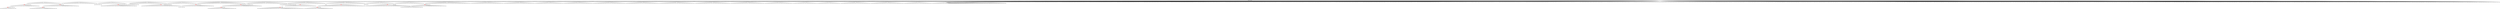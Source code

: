 digraph g {
	"60" -> "61";
	"61" [color=indianred1, style=filled, label="46"];
	"59" -> "60";
	"60" [label="24"];
	"58" -> "59";
	"59" [color=indianred1, style=filled, label="27"];
	"57" -> "58";
	"58" [label="46"];
	"50" -> "51";
	"51" [color=indianred1, style=filled, label="22"];
	"49" -> "50";
	"50" [label="48"];
	"48" -> "49";
	"49" [color=indianred1, style=filled, label="35"];
	"47" -> "48";
	"48" [label="22"];
	"45" -> "46";
	"46" [label="7"];
	"43" -> "44";
	"44" [color=indianred1, style=filled, label="41"];
	"41" -> "42";
	"42" [label="9"];
	"41" -> "43";
	"43" [label="19"];
	"38" -> "39";
	"39" [color=indianred1, style=filled, label="16"];
	"37" -> "38";
	"38" [label="30"];
	"35" -> "36";
	"36" [label="44"];
	"34" -> "35";
	"35" [color=indianred1, style=filled, label="42"];
	"33" -> "34";
	"34" [label="50"];
	"30" -> "31";
	"31" [color=indianred1, style=filled, label="4"];
	"29" -> "30";
	"30" [label="38"];
	"28" -> "29";
	"29" [color=indianred1, style=filled, label="39"];
	"26" -> "27";
	"27" [label="18"];
	"26" -> "28";
	"28" [label="4"];
	"24" -> "25";
	"25" [label="12"];
	"20" -> "21";
	"21" [color=indianred1, style=filled, label="29"];
	"19" -> "20";
	"20" [label="21"];
	"18" -> "19";
	"19" [color=indianred1, style=filled, label="47"];
	"17" -> "18";
	"18" [label="29"];
	"14" -> "15";
	"15" [color=indianred1, style=filled, label="43"];
	"13" -> "14";
	"14" [label="8"];
	"12" -> "13";
	"13" [color=indianred1, style=filled, label="6"];
	"11" -> "12";
	"12" [label="43"];
	"6" -> "7";
	"7" [color=indianred1, style=filled, label="32"];
	"5" -> "6";
	"6" [label="14"];
	"3" -> "4";
	"4" [label="40"];
	"2" -> "3";
	"3" [color=indianred1, style=filled, label="26"];
	"1" -> "2";
	"2" [label="1"];
	"0" -> "1";
	"1" [label="26"];
	"0" -> "5";
	"5" [label="32"];
	"0" -> "8";
	"8" [label="25"];
	"0" -> "9";
	"9" [label="13"];
	"0" -> "10";
	"10" [label="17"];
	"0" -> "11";
	"11" [label="6"];
	"0" -> "16";
	"16" [label="11"];
	"0" -> "17";
	"17" [label="47"];
	"0" -> "22";
	"22" [label="36"];
	"0" -> "23";
	"23" [label="45"];
	"0" -> "24";
	"24" [label="31"];
	"0" -> "26";
	"26" [label="39"];
	"0" -> "32";
	"32" [label="10"];
	"0" -> "33";
	"33" [label="42"];
	"0" -> "37";
	"37" [label="16"];
	"0" -> "40";
	"40" [label="37"];
	"0" -> "41";
	"41" [label="41"];
	"0" -> "45";
	"45" [label="20"];
	"0" -> "47";
	"47" [label="35"];
	"0" -> "52";
	"52" [label="28"];
	"0" -> "53";
	"53" [label="33"];
	"0" -> "54";
	"54" [label="15"];
	"0" -> "55";
	"55" [label="5"];
	"0" -> "56";
	"56" [label="2"];
	"0" -> "57";
	"57" [label="27"];
	"0" -> "62";
	"62" [label="34"];
	"0" -> "63";
	"63" [label="23"];
	"0" -> "64";
	"64" [label="49"];
	"0" -> "65";
	"65" [label="3"];
	"0" [label="germline"];
	"0" -> "cell1";
	"cell1" [shape=box];
	"63" -> "cell2";
	"cell2" [shape=box];
	"0" -> "cell3";
	"cell3" [shape=box];
	"52" -> "cell4";
	"cell4" [shape=box];
	"26" -> "cell5";
	"cell5" [shape=box];
	"15" -> "cell6";
	"cell6" [shape=box];
	"3" -> "cell7";
	"cell7" [shape=box];
	"57" -> "cell8";
	"cell8" [shape=box];
	"7" -> "cell9";
	"cell9" [shape=box];
	"0" -> "cell10";
	"cell10" [shape=box];
	"0" -> "cell11";
	"cell11" [shape=box];
	"31" -> "cell12";
	"cell12" [shape=box];
	"0" -> "cell13";
	"cell13" [shape=box];
	"24" -> "cell14";
	"cell14" [shape=box];
	"21" -> "cell15";
	"cell15" [shape=box];
	"0" -> "cell16";
	"cell16" [shape=box];
	"0" -> "cell17";
	"cell17" [shape=box];
	"33" -> "cell18";
	"cell18" [shape=box];
	"37" -> "cell19";
	"cell19" [shape=box];
	"0" -> "cell20";
	"cell20" [shape=box];
	"32" -> "cell21";
	"cell21" [shape=box];
	"42" -> "cell22";
	"cell22" [shape=box];
	"29" -> "cell23";
	"cell23" [shape=box];
	"0" -> "cell24";
	"cell24" [shape=box];
	"0" -> "cell25";
	"cell25" [shape=box];
	"0" -> "cell26";
	"cell26" [shape=box];
	"0" -> "cell27";
	"cell27" [shape=box];
	"42" -> "cell28";
	"cell28" [shape=box];
	"0" -> "cell29";
	"cell29" [shape=box];
	"0" -> "cell30";
	"cell30" [shape=box];
	"4" -> "cell31";
	"cell31" [shape=box];
	"0" -> "cell32";
	"cell32" [shape=box];
	"0" -> "cell33";
	"cell33" [shape=box];
	"0" -> "cell34";
	"cell34" [shape=box];
	"11" -> "cell35";
	"cell35" [shape=box];
	"33" -> "cell36";
	"cell36" [shape=box];
	"13" -> "cell37";
	"cell37" [shape=box];
	"0" -> "cell38";
	"cell38" [shape=box];
	"0" -> "cell39";
	"cell39" [shape=box];
	"51" -> "cell40";
	"cell40" [shape=box];
	"16" -> "cell41";
	"cell41" [shape=box];
	"61" -> "cell42";
	"cell42" [shape=box];
	"0" -> "cell43";
	"cell43" [shape=box];
	"0" -> "cell44";
	"cell44" [shape=box];
	"39" -> "cell45";
	"cell45" [shape=box];
	"16" -> "cell46";
	"cell46" [shape=box];
	"0" -> "cell47";
	"cell47" [shape=box];
	"31" -> "cell48";
	"cell48" [shape=box];
	"0" -> "cell49";
	"cell49" [shape=box];
	"4" -> "cell50";
	"cell50" [shape=box];
	"31" -> "cell51";
	"cell51" [shape=box];
	"0" -> "cell52";
	"cell52" [shape=box];
	"31" -> "cell53";
	"cell53" [shape=box];
	"49" -> "cell54";
	"cell54" [shape=box];
	"0" -> "cell55";
	"cell55" [shape=box];
	"0" -> "cell56";
	"cell56" [shape=box];
	"8" -> "cell57";
	"cell57" [shape=box];
	"53" -> "cell58";
	"cell58" [shape=box];
	"23" -> "cell59";
	"cell59" [shape=box];
	"0" -> "cell60";
	"cell60" [shape=box];
	"7" -> "cell61";
	"cell61" [shape=box];
	"0" -> "cell62";
	"cell62" [shape=box];
	"0" -> "cell63";
	"cell63" [shape=box];
	"0" -> "cell64";
	"cell64" [shape=box];
	"0" -> "cell65";
	"cell65" [shape=box];
	"7" -> "cell66";
	"cell66" [shape=box];
	"4" -> "cell67";
	"cell67" [shape=box];
	"0" -> "cell68";
	"cell68" [shape=box];
	"0" -> "cell69";
	"cell69" [shape=box];
	"10" -> "cell70";
	"cell70" [shape=box];
	"0" -> "cell71";
	"cell71" [shape=box];
	"0" -> "cell72";
	"cell72" [shape=box];
	"57" -> "cell73";
	"cell73" [shape=box];
	"0" -> "cell74";
	"cell74" [shape=box];
	"1" -> "cell75";
	"cell75" [shape=box];
	"39" -> "cell76";
	"cell76" [shape=box];
	"45" -> "cell77";
	"cell77" [shape=box];
	"26" -> "cell78";
	"cell78" [shape=box];
	"0" -> "cell79";
	"cell79" [shape=box];
	"0" -> "cell80";
	"cell80" [shape=box];
	"38" -> "cell81";
	"cell81" [shape=box];
	"0" -> "cell82";
	"cell82" [shape=box];
	"0" -> "cell83";
	"cell83" [shape=box];
	"33" -> "cell84";
	"cell84" [shape=box];
	"44" -> "cell85";
	"cell85" [shape=box];
	"51" -> "cell86";
	"cell86" [shape=box];
	"64" -> "cell87";
	"cell87" [shape=box];
	"0" -> "cell88";
	"cell88" [shape=box];
	"3" -> "cell89";
	"cell89" [shape=box];
	"31" -> "cell90";
	"cell90" [shape=box];
	"0" -> "cell91";
	"cell91" [shape=box];
	"0" -> "cell92";
	"cell92" [shape=box];
	"0" -> "cell93";
	"cell93" [shape=box];
	"33" -> "cell94";
	"cell94" [shape=box];
	"33" -> "cell95";
	"cell95" [shape=box];
	"0" -> "cell96";
	"cell96" [shape=box];
	"45" -> "cell97";
	"cell97" [shape=box];
	"10" -> "cell98";
	"cell98" [shape=box];
	"0" -> "cell99";
	"cell99" [shape=box];
	"0" -> "cell100";
	"cell100" [shape=box];
	"17" -> "cell101";
	"cell101" [shape=box];
	"25" -> "cell102";
	"cell102" [shape=box];
	"1" -> "cell103";
	"cell103" [shape=box];
	"64" -> "cell104";
	"cell104" [shape=box];
	"0" -> "cell105";
	"cell105" [shape=box];
	"0" -> "cell106";
	"cell106" [shape=box];
	"57" -> "cell107";
	"cell107" [shape=box];
	"0" -> "cell108";
	"cell108" [shape=box];
	"58" -> "cell109";
	"cell109" [shape=box];
	"0" -> "cell110";
	"cell110" [shape=box];
	"0" -> "cell111";
	"cell111" [shape=box];
	"39" -> "cell112";
	"cell112" [shape=box];
	"33" -> "cell113";
	"cell113" [shape=box];
	"0" -> "cell114";
	"cell114" [shape=box];
	"16" -> "cell115";
	"cell115" [shape=box];
	"0" -> "cell116";
	"cell116" [shape=box];
	"40" -> "cell117";
	"cell117" [shape=box];
	"0" -> "cell118";
	"cell118" [shape=box];
	"64" -> "cell119";
	"cell119" [shape=box];
	"0" -> "cell120";
	"cell120" [shape=box];
	"0" -> "cell121";
	"cell121" [shape=box];
	"0" -> "cell122";
	"cell122" [shape=box];
	"0" -> "cell123";
	"cell123" [shape=box];
	"0" -> "cell124";
	"cell124" [shape=box];
	"0" -> "cell125";
	"cell125" [shape=box];
	"0" -> "cell126";
	"cell126" [shape=box];
	"52" -> "cell127";
	"cell127" [shape=box];
	"9" -> "cell128";
	"cell128" [shape=box];
	"33" -> "cell129";
	"cell129" [shape=box];
	"45" -> "cell130";
	"cell130" [shape=box];
	"0" -> "cell131";
	"cell131" [shape=box];
	"0" -> "cell132";
	"cell132" [shape=box];
	"41" -> "cell133";
	"cell133" [shape=box];
	"35" -> "cell134";
	"cell134" [shape=box];
	"41" -> "cell135";
	"cell135" [shape=box];
	"0" -> "cell136";
	"cell136" [shape=box];
	"0" -> "cell137";
	"cell137" [shape=box];
	"0" -> "cell138";
	"cell138" [shape=box];
	"0" -> "cell139";
	"cell139" [shape=box];
	"0" -> "cell140";
	"cell140" [shape=box];
	"0" -> "cell141";
	"cell141" [shape=box];
	"0" -> "cell142";
	"cell142" [shape=box];
	"0" -> "cell143";
	"cell143" [shape=box];
	"44" -> "cell144";
	"cell144" [shape=box];
	"0" -> "cell145";
	"cell145" [shape=box];
	"0" -> "cell146";
	"cell146" [shape=box];
	"0" -> "cell147";
	"cell147" [shape=box];
	"0" -> "cell148";
	"cell148" [shape=box];
	"0" -> "cell149";
	"cell149" [shape=box];
	"0" -> "cell150";
	"cell150" [shape=box];
	"37" -> "cell151";
	"cell151" [shape=box];
	"0" -> "cell152";
	"cell152" [shape=box];
	"0" -> "cell153";
	"cell153" [shape=box];
	"0" -> "cell154";
	"cell154" [shape=box];
	"32" -> "cell155";
	"cell155" [shape=box];
	"0" -> "cell156";
	"cell156" [shape=box];
	"31" -> "cell157";
	"cell157" [shape=box];
	"41" -> "cell158";
	"cell158" [shape=box];
	"0" -> "cell159";
	"cell159" [shape=box];
	"1" -> "cell160";
	"cell160" [shape=box];
	"0" -> "cell161";
	"cell161" [shape=box];
	"19" -> "cell162";
	"cell162" [shape=box];
	"5" -> "cell163";
	"cell163" [shape=box];
	"32" -> "cell164";
	"cell164" [shape=box];
	"21" -> "cell165";
	"cell165" [shape=box];
	"64" -> "cell166";
	"cell166" [shape=box];
	"11" -> "cell167";
	"cell167" [shape=box];
	"32" -> "cell168";
	"cell168" [shape=box];
	"0" -> "cell169";
	"cell169" [shape=box];
	"44" -> "cell170";
	"cell170" [shape=box];
	"47" -> "cell171";
	"cell171" [shape=box];
	"0" -> "cell172";
	"cell172" [shape=box];
	"0" -> "cell173";
	"cell173" [shape=box];
	"44" -> "cell174";
	"cell174" [shape=box];
	"0" -> "cell175";
	"cell175" [shape=box];
	"0" -> "cell176";
	"cell176" [shape=box];
	"0" -> "cell177";
	"cell177" [shape=box];
	"0" -> "cell178";
	"cell178" [shape=box];
	"0" -> "cell179";
	"cell179" [shape=box];
	"0" -> "cell180";
	"cell180" [shape=box];
	"3" -> "cell181";
	"cell181" [shape=box];
	"61" -> "cell182";
	"cell182" [shape=box];
	"49" -> "cell183";
	"cell183" [shape=box];
	"0" -> "cell184";
	"cell184" [shape=box];
	"0" -> "cell185";
	"cell185" [shape=box];
	"49" -> "cell186";
	"cell186" [shape=box];
	"13" -> "cell187";
	"cell187" [shape=box];
	"13" -> "cell188";
	"cell188" [shape=box];
	"0" -> "cell189";
	"cell189" [shape=box];
	"5" -> "cell190";
	"cell190" [shape=box];
	"4" -> "cell191";
	"cell191" [shape=box];
	"0" -> "cell192";
	"cell192" [shape=box];
	"9" -> "cell193";
	"cell193" [shape=box];
	"0" -> "cell194";
	"cell194" [shape=box];
	"18" -> "cell195";
	"cell195" [shape=box];
	"0" -> "cell196";
	"cell196" [shape=box];
	"1" -> "cell197";
	"cell197" [shape=box];
	"0" -> "cell198";
	"cell198" [shape=box];
	"53" -> "cell199";
	"cell199" [shape=box];
	"32" -> "cell200";
	"cell200" [shape=box];
	"17" -> "cell201";
	"cell201" [shape=box];
	"40" -> "cell202";
	"cell202" [shape=box];
	"0" -> "cell203";
	"cell203" [shape=box];
	"0" -> "cell204";
	"cell204" [shape=box];
	"0" -> "cell205";
	"cell205" [shape=box];
	"0" -> "cell206";
	"cell206" [shape=box];
	"0" -> "cell207";
	"cell207" [shape=box];
	"40" -> "cell208";
	"cell208" [shape=box];
	"15" -> "cell209";
	"cell209" [shape=box];
	"0" -> "cell210";
	"cell210" [shape=box];
	"0" -> "cell211";
	"cell211" [shape=box];
	"0" -> "cell212";
	"cell212" [shape=box];
	"7" -> "cell213";
	"cell213" [shape=box];
	"7" -> "cell214";
	"cell214" [shape=box];
	"0" -> "cell215";
	"cell215" [shape=box];
	"0" -> "cell216";
	"cell216" [shape=box];
	"0" -> "cell217";
	"cell217" [shape=box];
	"25" -> "cell218";
	"cell218" [shape=box];
	"0" -> "cell219";
	"cell219" [shape=box];
	"0" -> "cell220";
	"cell220" [shape=box];
	"0" -> "cell221";
	"cell221" [shape=box];
	"19" -> "cell222";
	"cell222" [shape=box];
	"0" -> "cell223";
	"cell223" [shape=box];
	"7" -> "cell224";
	"cell224" [shape=box];
	"0" -> "cell225";
	"cell225" [shape=box];
	"7" -> "cell226";
	"cell226" [shape=box];
	"14" -> "cell227";
	"cell227" [shape=box];
	"0" -> "cell228";
	"cell228" [shape=box];
	"46" -> "cell229";
	"cell229" [shape=box];
	"0" -> "cell230";
	"cell230" [shape=box];
	"8" -> "cell231";
	"cell231" [shape=box];
	"45" -> "cell232";
	"cell232" [shape=box];
	"0" -> "cell233";
	"cell233" [shape=box];
	"32" -> "cell234";
	"cell234" [shape=box];
	"0" -> "cell235";
	"cell235" [shape=box];
	"40" -> "cell236";
	"cell236" [shape=box];
	"49" -> "cell237";
	"cell237" [shape=box];
	"0" -> "cell238";
	"cell238" [shape=box];
	"0" -> "cell239";
	"cell239" [shape=box];
	"0" -> "cell240";
	"cell240" [shape=box];
	"0" -> "cell241";
	"cell241" [shape=box];
	"54" -> "cell242";
	"cell242" [shape=box];
	"17" -> "cell243";
	"cell243" [shape=box];
	"0" -> "cell244";
	"cell244" [shape=box];
	"0" -> "cell245";
	"cell245" [shape=box];
	"4" -> "cell246";
	"cell246" [shape=box];
	"40" -> "cell247";
	"cell247" [shape=box];
	"0" -> "cell248";
	"cell248" [shape=box];
	"53" -> "cell249";
	"cell249" [shape=box];
	"54" -> "cell250";
	"cell250" [shape=box];
	"57" -> "cell251";
	"cell251" [shape=box];
	"64" -> "cell252";
	"cell252" [shape=box];
	"47" -> "cell253";
	"cell253" [shape=box];
	"0" -> "cell254";
	"cell254" [shape=box];
	"0" -> "cell255";
	"cell255" [shape=box];
	"0" -> "cell256";
	"cell256" [shape=box];
	"0" -> "cell257";
	"cell257" [shape=box];
	"9" -> "cell258";
	"cell258" [shape=box];
	"3" -> "cell259";
	"cell259" [shape=box];
	"0" -> "cell260";
	"cell260" [shape=box];
	"0" -> "cell261";
	"cell261" [shape=box];
	"41" -> "cell262";
	"cell262" [shape=box];
	"0" -> "cell263";
	"cell263" [shape=box];
	"0" -> "cell264";
	"cell264" [shape=box];
	"22" -> "cell265";
	"cell265" [shape=box];
	"24" -> "cell266";
	"cell266" [shape=box];
	"0" -> "cell267";
	"cell267" [shape=box];
	"0" -> "cell268";
	"cell268" [shape=box];
	"41" -> "cell269";
	"cell269" [shape=box];
	"55" -> "cell270";
	"cell270" [shape=box];
	"0" -> "cell271";
	"cell271" [shape=box];
	"45" -> "cell272";
	"cell272" [shape=box];
	"0" -> "cell273";
	"cell273" [shape=box];
	"0" -> "cell274";
	"cell274" [shape=box];
	"0" -> "cell275";
	"cell275" [shape=box];
	"11" -> "cell276";
	"cell276" [shape=box];
	"37" -> "cell277";
	"cell277" [shape=box];
	"8" -> "cell278";
	"cell278" [shape=box];
	"0" -> "cell279";
	"cell279" [shape=box];
	"0" -> "cell280";
	"cell280" [shape=box];
	"0" -> "cell281";
	"cell281" [shape=box];
	"49" -> "cell282";
	"cell282" [shape=box];
	"0" -> "cell283";
	"cell283" [shape=box];
	"1" -> "cell284";
	"cell284" [shape=box];
	"0" -> "cell285";
	"cell285" [shape=box];
	"19" -> "cell286";
	"cell286" [shape=box];
	"0" -> "cell287";
	"cell287" [shape=box];
	"29" -> "cell288";
	"cell288" [shape=box];
	"0" -> "cell289";
	"cell289" [shape=box];
	"0" -> "cell290";
	"cell290" [shape=box];
	"65" -> "cell291";
	"cell291" [shape=box];
	"0" -> "cell292";
	"cell292" [shape=box];
	"41" -> "cell293";
	"cell293" [shape=box];
	"62" -> "cell294";
	"cell294" [shape=box];
	"0" -> "cell295";
	"cell295" [shape=box];
	"0" -> "cell296";
	"cell296" [shape=box];
	"51" -> "cell297";
	"cell297" [shape=box];
	"47" -> "cell298";
	"cell298" [shape=box];
	"0" -> "cell299";
	"cell299" [shape=box];
	"16" -> "cell300";
	"cell300" [shape=box];
	"32" -> "cell301";
	"cell301" [shape=box];
	"38" -> "cell302";
	"cell302" [shape=box];
	"0" -> "cell303";
	"cell303" [shape=box];
	"0" -> "cell304";
	"cell304" [shape=box];
	"4" -> "cell305";
	"cell305" [shape=box];
	"0" -> "cell306";
	"cell306" [shape=box];
	"62" -> "cell307";
	"cell307" [shape=box];
	"13" -> "cell308";
	"cell308" [shape=box];
	"13" -> "cell309";
	"cell309" [shape=box];
	"32" -> "cell310";
	"cell310" [shape=box];
	"26" -> "cell311";
	"cell311" [shape=box];
	"0" -> "cell312";
	"cell312" [shape=box];
	"0" -> "cell313";
	"cell313" [shape=box];
	"9" -> "cell314";
	"cell314" [shape=box];
	"9" -> "cell315";
	"cell315" [shape=box];
	"0" -> "cell316";
	"cell316" [shape=box];
	"13" -> "cell317";
	"cell317" [shape=box];
	"61" -> "cell318";
	"cell318" [shape=box];
	"26" -> "cell319";
	"cell319" [shape=box];
	"39" -> "cell320";
	"cell320" [shape=box];
	"39" -> "cell321";
	"cell321" [shape=box];
	"0" -> "cell322";
	"cell322" [shape=box];
	"21" -> "cell323";
	"cell323" [shape=box];
	"0" -> "cell324";
	"cell324" [shape=box];
	"39" -> "cell325";
	"cell325" [shape=box];
	"13" -> "cell326";
	"cell326" [shape=box];
	"0" -> "cell327";
	"cell327" [shape=box];
	"0" -> "cell328";
	"cell328" [shape=box];
	"47" -> "cell329";
	"cell329" [shape=box];
	"17" -> "cell330";
	"cell330" [shape=box];
	"19" -> "cell331";
	"cell331" [shape=box];
	"0" -> "cell332";
	"cell332" [shape=box];
	"0" -> "cell333";
	"cell333" [shape=box];
	"15" -> "cell334";
	"cell334" [shape=box];
	"0" -> "cell335";
	"cell335" [shape=box];
	"0" -> "cell336";
	"cell336" [shape=box];
	"62" -> "cell337";
	"cell337" [shape=box];
	"0" -> "cell338";
	"cell338" [shape=box];
	"0" -> "cell339";
	"cell339" [shape=box];
	"0" -> "cell340";
	"cell340" [shape=box];
	"0" -> "cell341";
	"cell341" [shape=box];
	"0" -> "cell342";
	"cell342" [shape=box];
	"22" -> "cell343";
	"cell343" [shape=box];
	"0" -> "cell344";
	"cell344" [shape=box];
	"0" -> "cell345";
	"cell345" [shape=box];
	"0" -> "cell346";
	"cell346" [shape=box];
	"0" -> "cell347";
	"cell347" [shape=box];
	"39" -> "cell348";
	"cell348" [shape=box];
	"0" -> "cell349";
	"cell349" [shape=box];
	"0" -> "cell350";
	"cell350" [shape=box];
	"0" -> "cell351";
	"cell351" [shape=box];
	"44" -> "cell352";
	"cell352" [shape=box];
	"56" -> "cell353";
	"cell353" [shape=box];
	"41" -> "cell354";
	"cell354" [shape=box];
	"64" -> "cell355";
	"cell355" [shape=box];
	"0" -> "cell356";
	"cell356" [shape=box];
	"56" -> "cell357";
	"cell357" [shape=box];
	"0" -> "cell358";
	"cell358" [shape=box];
	"0" -> "cell359";
	"cell359" [shape=box];
	"0" -> "cell360";
	"cell360" [shape=box];
	"0" -> "cell361";
	"cell361" [shape=box];
	"0" -> "cell362";
	"cell362" [shape=box];
	"55" -> "cell363";
	"cell363" [shape=box];
	"8" -> "cell364";
	"cell364" [shape=box];
	"21" -> "cell365";
	"cell365" [shape=box];
	"0" -> "cell366";
	"cell366" [shape=box];
	"47" -> "cell367";
	"cell367" [shape=box];
	"55" -> "cell368";
	"cell368" [shape=box];
	"16" -> "cell369";
	"cell369" [shape=box];
	"0" -> "cell370";
	"cell370" [shape=box];
	"13" -> "cell371";
	"cell371" [shape=box];
	"9" -> "cell372";
	"cell372" [shape=box];
	"47" -> "cell373";
	"cell373" [shape=box];
	"0" -> "cell374";
	"cell374" [shape=box];
	"19" -> "cell375";
	"cell375" [shape=box];
	"23" -> "cell376";
	"cell376" [shape=box];
	"51" -> "cell377";
	"cell377" [shape=box];
	"8" -> "cell378";
	"cell378" [shape=box];
	"51" -> "cell379";
	"cell379" [shape=box];
	"0" -> "cell380";
	"cell380" [shape=box];
	"0" -> "cell381";
	"cell381" [shape=box];
	"0" -> "cell382";
	"cell382" [shape=box];
	"51" -> "cell383";
	"cell383" [shape=box];
	"5" -> "cell384";
	"cell384" [shape=box];
	"0" -> "cell385";
	"cell385" [shape=box];
	"13" -> "cell386";
	"cell386" [shape=box];
	"15" -> "cell387";
	"cell387" [shape=box];
	"0" -> "cell388";
	"cell388" [shape=box];
	"65" -> "cell389";
	"cell389" [shape=box];
	"25" -> "cell390";
	"cell390" [shape=box];
	"0" -> "cell391";
	"cell391" [shape=box];
	"39" -> "cell392";
	"cell392" [shape=box];
	"0" -> "cell393";
	"cell393" [shape=box];
	"0" -> "cell394";
	"cell394" [shape=box];
	"0" -> "cell395";
	"cell395" [shape=box];
	"0" -> "cell396";
	"cell396" [shape=box];
	"23" -> "cell397";
	"cell397" [shape=box];
	"34" -> "cell398";
	"cell398" [shape=box];
	"0" -> "cell399";
	"cell399" [shape=box];
	"44" -> "cell400";
	"cell400" [shape=box];
	"17" -> "cell401";
	"cell401" [shape=box];
	"0" -> "cell402";
	"cell402" [shape=box];
	"0" -> "cell403";
	"cell403" [shape=box];
	"63" -> "cell404";
	"cell404" [shape=box];
	"0" -> "cell405";
	"cell405" [shape=box];
	"8" -> "cell406";
	"cell406" [shape=box];
	"0" -> "cell407";
	"cell407" [shape=box];
	"0" -> "cell408";
	"cell408" [shape=box];
	"15" -> "cell409";
	"cell409" [shape=box];
	"53" -> "cell410";
	"cell410" [shape=box];
	"0" -> "cell411";
	"cell411" [shape=box];
	"41" -> "cell412";
	"cell412" [shape=box];
	"55" -> "cell413";
	"cell413" [shape=box];
	"24" -> "cell414";
	"cell414" [shape=box];
	"57" -> "cell415";
	"cell415" [shape=box];
	"44" -> "cell416";
	"cell416" [shape=box];
	"0" -> "cell417";
	"cell417" [shape=box];
	"0" -> "cell418";
	"cell418" [shape=box];
	"0" -> "cell419";
	"cell419" [shape=box];
	"0" -> "cell420";
	"cell420" [shape=box];
	"7" -> "cell421";
	"cell421" [shape=box];
	"0" -> "cell422";
	"cell422" [shape=box];
	"0" -> "cell423";
	"cell423" [shape=box];
	"0" -> "cell424";
	"cell424" [shape=box];
	"60" -> "cell425";
	"cell425" [shape=box];
	"0" -> "cell426";
	"cell426" [shape=box];
	"0" -> "cell427";
	"cell427" [shape=box];
	"63" -> "cell428";
	"cell428" [shape=box];
	"0" -> "cell429";
	"cell429" [shape=box];
	"0" -> "cell430";
	"cell430" [shape=box];
	"0" -> "cell431";
	"cell431" [shape=box];
	"37" -> "cell432";
	"cell432" [shape=box];
	"0" -> "cell433";
	"cell433" [shape=box];
	"3" -> "cell434";
	"cell434" [shape=box];
	"33" -> "cell435";
	"cell435" [shape=box];
	"23" -> "cell436";
	"cell436" [shape=box];
	"32" -> "cell437";
	"cell437" [shape=box];
	"1" -> "cell438";
	"cell438" [shape=box];
	"0" -> "cell439";
	"cell439" [shape=box];
	"0" -> "cell440";
	"cell440" [shape=box];
	"0" -> "cell441";
	"cell441" [shape=box];
	"63" -> "cell442";
	"cell442" [shape=box];
	"0" -> "cell443";
	"cell443" [shape=box];
	"33" -> "cell444";
	"cell444" [shape=box];
	"26" -> "cell445";
	"cell445" [shape=box];
	"0" -> "cell446";
	"cell446" [shape=box];
	"17" -> "cell447";
	"cell447" [shape=box];
	"0" -> "cell448";
	"cell448" [shape=box];
	"16" -> "cell449";
	"cell449" [shape=box];
	"0" -> "cell450";
	"cell450" [shape=box];
	"63" -> "cell451";
	"cell451" [shape=box];
	"8" -> "cell452";
	"cell452" [shape=box];
	"10" -> "cell453";
	"cell453" [shape=box];
	"3" -> "cell454";
	"cell454" [shape=box];
	"33" -> "cell455";
	"cell455" [shape=box];
	"0" -> "cell456";
	"cell456" [shape=box];
	"0" -> "cell457";
	"cell457" [shape=box];
	"63" -> "cell458";
	"cell458" [shape=box];
	"37" -> "cell459";
	"cell459" [shape=box];
	"13" -> "cell460";
	"cell460" [shape=box];
	"13" -> "cell461";
	"cell461" [shape=box];
	"0" -> "cell462";
	"cell462" [shape=box];
	"1" -> "cell463";
	"cell463" [shape=box];
	"21" -> "cell464";
	"cell464" [shape=box];
	"19" -> "cell465";
	"cell465" [shape=box];
	"0" -> "cell466";
	"cell466" [shape=box];
	"60" -> "cell467";
	"cell467" [shape=box];
	"35" -> "cell468";
	"cell468" [shape=box];
	"50" -> "cell469";
	"cell469" [shape=box];
	"0" -> "cell470";
	"cell470" [shape=box];
	"0" -> "cell471";
	"cell471" [shape=box];
	"0" -> "cell472";
	"cell472" [shape=box];
	"0" -> "cell473";
	"cell473" [shape=box];
	"0" -> "cell474";
	"cell474" [shape=box];
	"29" -> "cell475";
	"cell475" [shape=box];
	"29" -> "cell476";
	"cell476" [shape=box];
	"0" -> "cell477";
	"cell477" [shape=box];
	"0" -> "cell478";
	"cell478" [shape=box];
	"1" -> "cell479";
	"cell479" [shape=box];
	"0" -> "cell480";
	"cell480" [shape=box];
	"0" -> "cell481";
	"cell481" [shape=box];
	"15" -> "cell482";
	"cell482" [shape=box];
	"0" -> "cell483";
	"cell483" [shape=box];
	"0" -> "cell484";
	"cell484" [shape=box];
	"49" -> "cell485";
	"cell485" [shape=box];
	"0" -> "cell486";
	"cell486" [shape=box];
	"47" -> "cell487";
	"cell487" [shape=box];
	"35" -> "cell488";
	"cell488" [shape=box];
	"0" -> "cell489";
	"cell489" [shape=box];
	"0" -> "cell490";
	"cell490" [shape=box];
	"46" -> "cell491";
	"cell491" [shape=box];
	"59" -> "cell492";
	"cell492" [shape=box];
	"64" -> "cell493";
	"cell493" [shape=box];
	"0" -> "cell494";
	"cell494" [shape=box];
	"0" -> "cell495";
	"cell495" [shape=box];
	"0" -> "cell496";
	"cell496" [shape=box];
	"0" -> "cell497";
	"cell497" [shape=box];
	"0" -> "cell498";
	"cell498" [shape=box];
	"57" -> "cell499";
	"cell499" [shape=box];
	"1" -> "cell500";
	"cell500" [shape=box];
	"64" -> "cell501";
	"cell501" [shape=box];
	"0" -> "cell502";
	"cell502" [shape=box];
	"35" -> "cell503";
	"cell503" [shape=box];
	"8" -> "cell504";
	"cell504" [shape=box];
	"45" -> "cell505";
	"cell505" [shape=box];
	"35" -> "cell506";
	"cell506" [shape=box];
	"0" -> "cell507";
	"cell507" [shape=box];
	"51" -> "cell508";
	"cell508" [shape=box];
	"0" -> "cell509";
	"cell509" [shape=box];
	"0" -> "cell510";
	"cell510" [shape=box];
	"0" -> "cell511";
	"cell511" [shape=box];
	"0" -> "cell512";
	"cell512" [shape=box];
	"0" -> "cell513";
	"cell513" [shape=box];
	"0" -> "cell514";
	"cell514" [shape=box];
	"0" -> "cell515";
	"cell515" [shape=box];
	"41" -> "cell516";
	"cell516" [shape=box];
	"0" -> "cell517";
	"cell517" [shape=box];
	"0" -> "cell518";
	"cell518" [shape=box];
	"39" -> "cell519";
	"cell519" [shape=box];
	"21" -> "cell520";
	"cell520" [shape=box];
	"0" -> "cell521";
	"cell521" [shape=box];
	"0" -> "cell522";
	"cell522" [shape=box];
	"0" -> "cell523";
	"cell523" [shape=box];
	"47" -> "cell524";
	"cell524" [shape=box];
	"0" -> "cell525";
	"cell525" [shape=box];
	"0" -> "cell526";
	"cell526" [shape=box];
	"0" -> "cell527";
	"cell527" [shape=box];
	"12" -> "cell528";
	"cell528" [shape=box];
	"0" -> "cell529";
	"cell529" [shape=box];
	"29" -> "cell530";
	"cell530" [shape=box];
	"0" -> "cell531";
	"cell531" [shape=box];
	"0" -> "cell532";
	"cell532" [shape=box];
	"0" -> "cell533";
	"cell533" [shape=box];
	"21" -> "cell534";
	"cell534" [shape=box];
	"33" -> "cell535";
	"cell535" [shape=box];
	"56" -> "cell536";
	"cell536" [shape=box];
	"24" -> "cell537";
	"cell537" [shape=box];
	"0" -> "cell538";
	"cell538" [shape=box];
	"3" -> "cell539";
	"cell539" [shape=box];
	"0" -> "cell540";
	"cell540" [shape=box];
	"0" -> "cell541";
	"cell541" [shape=box];
	"0" -> "cell542";
	"cell542" [shape=box];
	"9" -> "cell543";
	"cell543" [shape=box];
	"19" -> "cell544";
	"cell544" [shape=box];
	"53" -> "cell545";
	"cell545" [shape=box];
	"0" -> "cell546";
	"cell546" [shape=box];
	"0" -> "cell547";
	"cell547" [shape=box];
	"0" -> "cell548";
	"cell548" [shape=box];
	"56" -> "cell549";
	"cell549" [shape=box];
	"0" -> "cell550";
	"cell550" [shape=box];
	"0" -> "cell551";
	"cell551" [shape=box];
	"39" -> "cell552";
	"cell552" [shape=box];
	"0" -> "cell553";
	"cell553" [shape=box];
	"47" -> "cell554";
	"cell554" [shape=box];
	"57" -> "cell555";
	"cell555" [shape=box];
	"0" -> "cell556";
	"cell556" [shape=box];
	"49" -> "cell557";
	"cell557" [shape=box];
	"23" -> "cell558";
	"cell558" [shape=box];
	"0" -> "cell559";
	"cell559" [shape=box];
	"65" -> "cell560";
	"cell560" [shape=box];
	"0" -> "cell561";
	"cell561" [shape=box];
	"1" -> "cell562";
	"cell562" [shape=box];
	"0" -> "cell563";
	"cell563" [shape=box];
	"0" -> "cell564";
	"cell564" [shape=box];
	"0" -> "cell565";
	"cell565" [shape=box];
	"0" -> "cell566";
	"cell566" [shape=box];
	"59" -> "cell567";
	"cell567" [shape=box];
	"16" -> "cell568";
	"cell568" [shape=box];
	"64" -> "cell569";
	"cell569" [shape=box];
	"26" -> "cell570";
	"cell570" [shape=box];
	"0" -> "cell571";
	"cell571" [shape=box];
	"9" -> "cell572";
	"cell572" [shape=box];
	"13" -> "cell573";
	"cell573" [shape=box];
	"1" -> "cell574";
	"cell574" [shape=box];
	"0" -> "cell575";
	"cell575" [shape=box];
	"0" -> "cell576";
	"cell576" [shape=box];
	"21" -> "cell577";
	"cell577" [shape=box];
	"3" -> "cell578";
	"cell578" [shape=box];
	"15" -> "cell579";
	"cell579" [shape=box];
	"0" -> "cell580";
	"cell580" [shape=box];
	"0" -> "cell581";
	"cell581" [shape=box];
	"0" -> "cell582";
	"cell582" [shape=box];
	"0" -> "cell583";
	"cell583" [shape=box];
	"55" -> "cell584";
	"cell584" [shape=box];
	"24" -> "cell585";
	"cell585" [shape=box];
	"0" -> "cell586";
	"cell586" [shape=box];
	"27" -> "cell587";
	"cell587" [shape=box];
	"5" -> "cell588";
	"cell588" [shape=box];
	"62" -> "cell589";
	"cell589" [shape=box];
	"0" -> "cell590";
	"cell590" [shape=box];
	"16" -> "cell591";
	"cell591" [shape=box];
	"59" -> "cell592";
	"cell592" [shape=box];
	"17" -> "cell593";
	"cell593" [shape=box];
	"15" -> "cell594";
	"cell594" [shape=box];
	"0" -> "cell595";
	"cell595" [shape=box];
	"0" -> "cell596";
	"cell596" [shape=box];
	"57" -> "cell597";
	"cell597" [shape=box];
	"31" -> "cell598";
	"cell598" [shape=box];
	"0" -> "cell599";
	"cell599" [shape=box];
	"16" -> "cell600";
	"cell600" [shape=box];
	"0" -> "cell601";
	"cell601" [shape=box];
	"0" -> "cell602";
	"cell602" [shape=box];
	"51" -> "cell603";
	"cell603" [shape=box];
	"63" -> "cell604";
	"cell604" [shape=box];
	"33" -> "cell605";
	"cell605" [shape=box];
	"45" -> "cell606";
	"cell606" [shape=box];
	"0" -> "cell607";
	"cell607" [shape=box];
	"28" -> "cell608";
	"cell608" [shape=box];
	"0" -> "cell609";
	"cell609" [shape=box];
	"0" -> "cell610";
	"cell610" [shape=box];
	"54" -> "cell611";
	"cell611" [shape=box];
	"0" -> "cell612";
	"cell612" [shape=box];
	"43" -> "cell613";
	"cell613" [shape=box];
	"44" -> "cell614";
	"cell614" [shape=box];
	"62" -> "cell615";
	"cell615" [shape=box];
	"0" -> "cell616";
	"cell616" [shape=box];
	"5" -> "cell617";
	"cell617" [shape=box];
	"0" -> "cell618";
	"cell618" [shape=box];
	"0" -> "cell619";
	"cell619" [shape=box];
	"0" -> "cell620";
	"cell620" [shape=box];
	"0" -> "cell621";
	"cell621" [shape=box];
	"0" -> "cell622";
	"cell622" [shape=box];
	"0" -> "cell623";
	"cell623" [shape=box];
	"0" -> "cell624";
	"cell624" [shape=box];
	"61" -> "cell625";
	"cell625" [shape=box];
	"0" -> "cell626";
	"cell626" [shape=box];
	"40" -> "cell627";
	"cell627" [shape=box];
	"31" -> "cell628";
	"cell628" [shape=box];
	"0" -> "cell629";
	"cell629" [shape=box];
	"0" -> "cell630";
	"cell630" [shape=box];
	"53" -> "cell631";
	"cell631" [shape=box];
	"0" -> "cell632";
	"cell632" [shape=box];
	"23" -> "cell633";
	"cell633" [shape=box];
	"0" -> "cell634";
	"cell634" [shape=box];
	"23" -> "cell635";
	"cell635" [shape=box];
	"25" -> "cell636";
	"cell636" [shape=box];
	"51" -> "cell637";
	"cell637" [shape=box];
	"0" -> "cell638";
	"cell638" [shape=box];
	"0" -> "cell639";
	"cell639" [shape=box];
	"0" -> "cell640";
	"cell640" [shape=box];
	"56" -> "cell641";
	"cell641" [shape=box];
	"11" -> "cell642";
	"cell642" [shape=box];
	"21" -> "cell643";
	"cell643" [shape=box];
	"0" -> "cell644";
	"cell644" [shape=box];
	"0" -> "cell645";
	"cell645" [shape=box];
	"39" -> "cell646";
	"cell646" [shape=box];
	"0" -> "cell647";
	"cell647" [shape=box];
	"0" -> "cell648";
	"cell648" [shape=box];
	"0" -> "cell649";
	"cell649" [shape=box];
	"0" -> "cell650";
	"cell650" [shape=box];
	"45" -> "cell651";
	"cell651" [shape=box];
	"0" -> "cell652";
	"cell652" [shape=box];
	"4" -> "cell653";
	"cell653" [shape=box];
	"47" -> "cell654";
	"cell654" [shape=box];
	"37" -> "cell655";
	"cell655" [shape=box];
	"0" -> "cell656";
	"cell656" [shape=box];
	"0" -> "cell657";
	"cell657" [shape=box];
	"0" -> "cell658";
	"cell658" [shape=box];
	"16" -> "cell659";
	"cell659" [shape=box];
	"63" -> "cell660";
	"cell660" [shape=box];
	"10" -> "cell661";
	"cell661" [shape=box];
	"3" -> "cell662";
	"cell662" [shape=box];
	"37" -> "cell663";
	"cell663" [shape=box];
	"0" -> "cell664";
	"cell664" [shape=box];
	"0" -> "cell665";
	"cell665" [shape=box];
	"63" -> "cell666";
	"cell666" [shape=box];
	"64" -> "cell667";
	"cell667" [shape=box];
	"0" -> "cell668";
	"cell668" [shape=box];
	"0" -> "cell669";
	"cell669" [shape=box];
	"33" -> "cell670";
	"cell670" [shape=box];
	"0" -> "cell671";
	"cell671" [shape=box];
	"29" -> "cell672";
	"cell672" [shape=box];
	"24" -> "cell673";
	"cell673" [shape=box];
	"21" -> "cell674";
	"cell674" [shape=box];
	"0" -> "cell675";
	"cell675" [shape=box];
	"31" -> "cell676";
	"cell676" [shape=box];
	"0" -> "cell677";
	"cell677" [shape=box];
	"10" -> "cell678";
	"cell678" [shape=box];
	"23" -> "cell679";
	"cell679" [shape=box];
	"0" -> "cell680";
	"cell680" [shape=box];
	"61" -> "cell681";
	"cell681" [shape=box];
	"0" -> "cell682";
	"cell682" [shape=box];
	"0" -> "cell683";
	"cell683" [shape=box];
	"0" -> "cell684";
	"cell684" [shape=box];
	"0" -> "cell685";
	"cell685" [shape=box];
	"0" -> "cell686";
	"cell686" [shape=box];
	"1" -> "cell687";
	"cell687" [shape=box];
	"0" -> "cell688";
	"cell688" [shape=box];
	"0" -> "cell689";
	"cell689" [shape=box];
	"0" -> "cell690";
	"cell690" [shape=box];
	"4" -> "cell691";
	"cell691" [shape=box];
	"0" -> "cell692";
	"cell692" [shape=box];
	"27" -> "cell693";
	"cell693" [shape=box];
	"0" -> "cell694";
	"cell694" [shape=box];
	"6" -> "cell695";
	"cell695" [shape=box];
	"0" -> "cell696";
	"cell696" [shape=box];
	"0" -> "cell697";
	"cell697" [shape=box];
	"0" -> "cell698";
	"cell698" [shape=box];
	"3" -> "cell699";
	"cell699" [shape=box];
	"0" -> "cell700";
	"cell700" [shape=box];
	"23" -> "cell701";
	"cell701" [shape=box];
	"0" -> "cell702";
	"cell702" [shape=box];
	"36" -> "cell703";
	"cell703" [shape=box];
	"53" -> "cell704";
	"cell704" [shape=box];
	"0" -> "cell705";
	"cell705" [shape=box];
	"0" -> "cell706";
	"cell706" [shape=box];
	"0" -> "cell707";
	"cell707" [shape=box];
	"15" -> "cell708";
	"cell708" [shape=box];
	"0" -> "cell709";
	"cell709" [shape=box];
	"0" -> "cell710";
	"cell710" [shape=box];
	"44" -> "cell711";
	"cell711" [shape=box];
	"22" -> "cell712";
	"cell712" [shape=box];
	"47" -> "cell713";
	"cell713" [shape=box];
	"23" -> "cell714";
	"cell714" [shape=box];
	"0" -> "cell715";
	"cell715" [shape=box];
	"0" -> "cell716";
	"cell716" [shape=box];
	"0" -> "cell717";
	"cell717" [shape=box];
	"0" -> "cell718";
	"cell718" [shape=box];
	"13" -> "cell719";
	"cell719" [shape=box];
	"49" -> "cell720";
	"cell720" [shape=box];
	"17" -> "cell721";
	"cell721" [shape=box];
	"0" -> "cell722";
	"cell722" [shape=box];
	"46" -> "cell723";
	"cell723" [shape=box];
	"0" -> "cell724";
	"cell724" [shape=box];
	"0" -> "cell725";
	"cell725" [shape=box];
	"39" -> "cell726";
	"cell726" [shape=box];
	"0" -> "cell727";
	"cell727" [shape=box];
	"23" -> "cell728";
	"cell728" [shape=box];
	"17" -> "cell729";
	"cell729" [shape=box];
	"0" -> "cell730";
	"cell730" [shape=box];
	"31" -> "cell731";
	"cell731" [shape=box];
	"58" -> "cell732";
	"cell732" [shape=box];
	"25" -> "cell733";
	"cell733" [shape=box];
	"21" -> "cell734";
	"cell734" [shape=box];
	"59" -> "cell735";
	"cell735" [shape=box];
	"15" -> "cell736";
	"cell736" [shape=box];
	"19" -> "cell737";
	"cell737" [shape=box];
	"5" -> "cell738";
	"cell738" [shape=box];
	"0" -> "cell739";
	"cell739" [shape=box];
	"0" -> "cell740";
	"cell740" [shape=box];
	"63" -> "cell741";
	"cell741" [shape=box];
	"0" -> "cell742";
	"cell742" [shape=box];
	"8" -> "cell743";
	"cell743" [shape=box];
	"11" -> "cell744";
	"cell744" [shape=box];
	"33" -> "cell745";
	"cell745" [shape=box];
	"41" -> "cell746";
	"cell746" [shape=box];
	"0" -> "cell747";
	"cell747" [shape=box];
	"58" -> "cell748";
	"cell748" [shape=box];
	"57" -> "cell749";
	"cell749" [shape=box];
	"0" -> "cell750";
	"cell750" [shape=box];
	"15" -> "cell751";
	"cell751" [shape=box];
	"0" -> "cell752";
	"cell752" [shape=box];
	"64" -> "cell753";
	"cell753" [shape=box];
	"0" -> "cell754";
	"cell754" [shape=box];
	"56" -> "cell755";
	"cell755" [shape=box];
	"0" -> "cell756";
	"cell756" [shape=box];
	"0" -> "cell757";
	"cell757" [shape=box];
	"51" -> "cell758";
	"cell758" [shape=box];
	"0" -> "cell759";
	"cell759" [shape=box];
	"0" -> "cell760";
	"cell760" [shape=box];
	"0" -> "cell761";
	"cell761" [shape=box];
	"0" -> "cell762";
	"cell762" [shape=box];
	"0" -> "cell763";
	"cell763" [shape=box];
	"0" -> "cell764";
	"cell764" [shape=box];
	"0" -> "cell765";
	"cell765" [shape=box];
	"0" -> "cell766";
	"cell766" [shape=box];
	"0" -> "cell767";
	"cell767" [shape=box];
	"0" -> "cell768";
	"cell768" [shape=box];
	"15" -> "cell769";
	"cell769" [shape=box];
	"59" -> "cell770";
	"cell770" [shape=box];
	"19" -> "cell771";
	"cell771" [shape=box];
	"10" -> "cell772";
	"cell772" [shape=box];
	"0" -> "cell773";
	"cell773" [shape=box];
	"0" -> "cell774";
	"cell774" [shape=box];
	"0" -> "cell775";
	"cell775" [shape=box];
	"23" -> "cell776";
	"cell776" [shape=box];
	"0" -> "cell777";
	"cell777" [shape=box];
	"0" -> "cell778";
	"cell778" [shape=box];
	"53" -> "cell779";
	"cell779" [shape=box];
	"0" -> "cell780";
	"cell780" [shape=box];
	"0" -> "cell781";
	"cell781" [shape=box];
	"0" -> "cell782";
	"cell782" [shape=box];
	"3" -> "cell783";
	"cell783" [shape=box];
	"35" -> "cell784";
	"cell784" [shape=box];
	"9" -> "cell785";
	"cell785" [shape=box];
	"8" -> "cell786";
	"cell786" [shape=box];
	"0" -> "cell787";
	"cell787" [shape=box];
	"0" -> "cell788";
	"cell788" [shape=box];
	"0" -> "cell789";
	"cell789" [shape=box];
	"29" -> "cell790";
	"cell790" [shape=box];
	"0" -> "cell791";
	"cell791" [shape=box];
	"59" -> "cell792";
	"cell792" [shape=box];
	"0" -> "cell793";
	"cell793" [shape=box];
	"17" -> "cell794";
	"cell794" [shape=box];
	"53" -> "cell795";
	"cell795" [shape=box];
	"0" -> "cell796";
	"cell796" [shape=box];
	"62" -> "cell797";
	"cell797" [shape=box];
	"24" -> "cell798";
	"cell798" [shape=box];
	"0" -> "cell799";
	"cell799" [shape=box];
	"10" -> "cell800";
	"cell800" [shape=box];
	"0" -> "cell801";
	"cell801" [shape=box];
	"0" -> "cell802";
	"cell802" [shape=box];
	"0" -> "cell803";
	"cell803" [shape=box];
	"44" -> "cell804";
	"cell804" [shape=box];
	"0" -> "cell805";
	"cell805" [shape=box];
	"0" -> "cell806";
	"cell806" [shape=box];
	"0" -> "cell807";
	"cell807" [shape=box];
	"0" -> "cell808";
	"cell808" [shape=box];
	"65" -> "cell809";
	"cell809" [shape=box];
	"62" -> "cell810";
	"cell810" [shape=box];
	"0" -> "cell811";
	"cell811" [shape=box];
	"0" -> "cell812";
	"cell812" [shape=box];
	"21" -> "cell813";
	"cell813" [shape=box];
	"0" -> "cell814";
	"cell814" [shape=box];
	"9" -> "cell815";
	"cell815" [shape=box];
	"33" -> "cell816";
	"cell816" [shape=box];
	"0" -> "cell817";
	"cell817" [shape=box];
	"0" -> "cell818";
	"cell818" [shape=box];
	"52" -> "cell819";
	"cell819" [shape=box];
	"44" -> "cell820";
	"cell820" [shape=box];
	"59" -> "cell821";
	"cell821" [shape=box];
	"0" -> "cell822";
	"cell822" [shape=box];
	"35" -> "cell823";
	"cell823" [shape=box];
	"57" -> "cell824";
	"cell824" [shape=box];
	"0" -> "cell825";
	"cell825" [shape=box];
	"33" -> "cell826";
	"cell826" [shape=box];
	"0" -> "cell827";
	"cell827" [shape=box];
	"0" -> "cell828";
	"cell828" [shape=box];
	"56" -> "cell829";
	"cell829" [shape=box];
	"59" -> "cell830";
	"cell830" [shape=box];
	"7" -> "cell831";
	"cell831" [shape=box];
	"0" -> "cell832";
	"cell832" [shape=box];
	"0" -> "cell833";
	"cell833" [shape=box];
	"1" -> "cell834";
	"cell834" [shape=box];
	"0" -> "cell835";
	"cell835" [shape=box];
	"0" -> "cell836";
	"cell836" [shape=box];
	"0" -> "cell837";
	"cell837" [shape=box];
	"62" -> "cell838";
	"cell838" [shape=box];
	"26" -> "cell839";
	"cell839" [shape=box];
	"0" -> "cell840";
	"cell840" [shape=box];
	"7" -> "cell841";
	"cell841" [shape=box];
	"13" -> "cell842";
	"cell842" [shape=box];
	"0" -> "cell843";
	"cell843" [shape=box];
	"49" -> "cell844";
	"cell844" [shape=box];
	"0" -> "cell845";
	"cell845" [shape=box];
	"55" -> "cell846";
	"cell846" [shape=box];
	"0" -> "cell847";
	"cell847" [shape=box];
	"0" -> "cell848";
	"cell848" [shape=box];
	"62" -> "cell849";
	"cell849" [shape=box];
	"0" -> "cell850";
	"cell850" [shape=box];
	"33" -> "cell851";
	"cell851" [shape=box];
	"35" -> "cell852";
	"cell852" [shape=box];
	"15" -> "cell853";
	"cell853" [shape=box];
	"0" -> "cell854";
	"cell854" [shape=box];
	"17" -> "cell855";
	"cell855" [shape=box];
	"0" -> "cell856";
	"cell856" [shape=box];
	"0" -> "cell857";
	"cell857" [shape=box];
	"0" -> "cell858";
	"cell858" [shape=box];
	"31" -> "cell859";
	"cell859" [shape=box];
	"64" -> "cell860";
	"cell860" [shape=box];
	"41" -> "cell861";
	"cell861" [shape=box];
	"0" -> "cell862";
	"cell862" [shape=box];
	"0" -> "cell863";
	"cell863" [shape=box];
	"24" -> "cell864";
	"cell864" [shape=box];
	"0" -> "cell865";
	"cell865" [shape=box];
	"29" -> "cell866";
	"cell866" [shape=box];
	"49" -> "cell867";
	"cell867" [shape=box];
	"0" -> "cell868";
	"cell868" [shape=box];
	"0" -> "cell869";
	"cell869" [shape=box];
	"0" -> "cell870";
	"cell870" [shape=box];
	"7" -> "cell871";
	"cell871" [shape=box];
	"62" -> "cell872";
	"cell872" [shape=box];
	"41" -> "cell873";
	"cell873" [shape=box];
	"21" -> "cell874";
	"cell874" [shape=box];
	"44" -> "cell875";
	"cell875" [shape=box];
	"24" -> "cell876";
	"cell876" [shape=box];
	"0" -> "cell877";
	"cell877" [shape=box];
	"47" -> "cell878";
	"cell878" [shape=box];
	"2" -> "cell879";
	"cell879" [shape=box];
	"9" -> "cell880";
	"cell880" [shape=box];
	"0" -> "cell881";
	"cell881" [shape=box];
	"7" -> "cell882";
	"cell882" [shape=box];
	"54" -> "cell883";
	"cell883" [shape=box];
	"0" -> "cell884";
	"cell884" [shape=box];
	"0" -> "cell885";
	"cell885" [shape=box];
	"29" -> "cell886";
	"cell886" [shape=box];
	"0" -> "cell887";
	"cell887" [shape=box];
	"33" -> "cell888";
	"cell888" [shape=box];
	"12" -> "cell889";
	"cell889" [shape=box];
	"0" -> "cell890";
	"cell890" [shape=box];
	"24" -> "cell891";
	"cell891" [shape=box];
	"0" -> "cell892";
	"cell892" [shape=box];
	"56" -> "cell893";
	"cell893" [shape=box];
	"0" -> "cell894";
	"cell894" [shape=box];
	"0" -> "cell895";
	"cell895" [shape=box];
	"51" -> "cell896";
	"cell896" [shape=box];
	"62" -> "cell897";
	"cell897" [shape=box];
	"37" -> "cell898";
	"cell898" [shape=box];
	"8" -> "cell899";
	"cell899" [shape=box];
	"34" -> "cell900";
	"cell900" [shape=box];
	"0" -> "cell901";
	"cell901" [shape=box];
	"0" -> "cell902";
	"cell902" [shape=box];
	"29" -> "cell903";
	"cell903" [shape=box];
	"9" -> "cell904";
	"cell904" [shape=box];
	"0" -> "cell905";
	"cell905" [shape=box];
	"0" -> "cell906";
	"cell906" [shape=box];
	"52" -> "cell907";
	"cell907" [shape=box];
	"1" -> "cell908";
	"cell908" [shape=box];
	"29" -> "cell909";
	"cell909" [shape=box];
	"0" -> "cell910";
	"cell910" [shape=box];
	"57" -> "cell911";
	"cell911" [shape=box];
	"49" -> "cell912";
	"cell912" [shape=box];
	"0" -> "cell913";
	"cell913" [shape=box];
	"0" -> "cell914";
	"cell914" [shape=box];
	"31" -> "cell915";
	"cell915" [shape=box];
	"0" -> "cell916";
	"cell916" [shape=box];
	"0" -> "cell917";
	"cell917" [shape=box];
	"61" -> "cell918";
	"cell918" [shape=box];
	"0" -> "cell919";
	"cell919" [shape=box];
	"0" -> "cell920";
	"cell920" [shape=box];
	"0" -> "cell921";
	"cell921" [shape=box];
	"0" -> "cell922";
	"cell922" [shape=box];
	"59" -> "cell923";
	"cell923" [shape=box];
	"21" -> "cell924";
	"cell924" [shape=box];
	"56" -> "cell925";
	"cell925" [shape=box];
	"0" -> "cell926";
	"cell926" [shape=box];
	"0" -> "cell927";
	"cell927" [shape=box];
	"0" -> "cell928";
	"cell928" [shape=box];
	"0" -> "cell929";
	"cell929" [shape=box];
	"59" -> "cell930";
	"cell930" [shape=box];
	"0" -> "cell931";
	"cell931" [shape=box];
	"0" -> "cell932";
	"cell932" [shape=box];
	"0" -> "cell933";
	"cell933" [shape=box];
	"31" -> "cell934";
	"cell934" [shape=box];
	"62" -> "cell935";
	"cell935" [shape=box];
	"0" -> "cell936";
	"cell936" [shape=box];
	"0" -> "cell937";
	"cell937" [shape=box];
	"13" -> "cell938";
	"cell938" [shape=box];
	"15" -> "cell939";
	"cell939" [shape=box];
	"0" -> "cell940";
	"cell940" [shape=box];
	"0" -> "cell941";
	"cell941" [shape=box];
	"0" -> "cell942";
	"cell942" [shape=box];
	"7" -> "cell943";
	"cell943" [shape=box];
	"15" -> "cell944";
	"cell944" [shape=box];
	"64" -> "cell945";
	"cell945" [shape=box];
	"14" -> "cell946";
	"cell946" [shape=box];
	"10" -> "cell947";
	"cell947" [shape=box];
	"19" -> "cell948";
	"cell948" [shape=box];
	"0" -> "cell949";
	"cell949" [shape=box];
	"22" -> "cell950";
	"cell950" [shape=box];
	"4" -> "cell951";
	"cell951" [shape=box];
	"0" -> "cell952";
	"cell952" [shape=box];
	"9" -> "cell953";
	"cell953" [shape=box];
	"0" -> "cell954";
	"cell954" [shape=box];
	"62" -> "cell955";
	"cell955" [shape=box];
	"40" -> "cell956";
	"cell956" [shape=box];
	"8" -> "cell957";
	"cell957" [shape=box];
	"51" -> "cell958";
	"cell958" [shape=box];
	"0" -> "cell959";
	"cell959" [shape=box];
	"41" -> "cell960";
	"cell960" [shape=box];
	"19" -> "cell961";
	"cell961" [shape=box];
	"55" -> "cell962";
	"cell962" [shape=box];
	"39" -> "cell963";
	"cell963" [shape=box];
	"0" -> "cell964";
	"cell964" [shape=box];
	"49" -> "cell965";
	"cell965" [shape=box];
	"0" -> "cell966";
	"cell966" [shape=box];
	"0" -> "cell967";
	"cell967" [shape=box];
	"35" -> "cell968";
	"cell968" [shape=box];
	"54" -> "cell969";
	"cell969" [shape=box];
	"19" -> "cell970";
	"cell970" [shape=box];
	"8" -> "cell971";
	"cell971" [shape=box];
	"1" -> "cell972";
	"cell972" [shape=box];
	"0" -> "cell973";
	"cell973" [shape=box];
	"39" -> "cell974";
	"cell974" [shape=box];
	"0" -> "cell975";
	"cell975" [shape=box];
	"35" -> "cell976";
	"cell976" [shape=box];
	"9" -> "cell977";
	"cell977" [shape=box];
	"13" -> "cell978";
	"cell978" [shape=box];
	"0" -> "cell979";
	"cell979" [shape=box];
	"0" -> "cell980";
	"cell980" [shape=box];
	"0" -> "cell981";
	"cell981" [shape=box];
	"0" -> "cell982";
	"cell982" [shape=box];
	"0" -> "cell983";
	"cell983" [shape=box];
	"56" -> "cell984";
	"cell984" [shape=box];
	"41" -> "cell985";
	"cell985" [shape=box];
	"0" -> "cell986";
	"cell986" [shape=box];
	"0" -> "cell987";
	"cell987" [shape=box];
	"57" -> "cell988";
	"cell988" [shape=box];
	"33" -> "cell989";
	"cell989" [shape=box];
	"0" -> "cell990";
	"cell990" [shape=box];
	"0" -> "cell991";
	"cell991" [shape=box];
	"59" -> "cell992";
	"cell992" [shape=box];
	"44" -> "cell993";
	"cell993" [shape=box];
	"45" -> "cell994";
	"cell994" [shape=box];
	"0" -> "cell995";
	"cell995" [shape=box];
	"44" -> "cell996";
	"cell996" [shape=box];
	"11" -> "cell997";
	"cell997" [shape=box];
	"0" -> "cell998";
	"cell998" [shape=box];
	"0" -> "cell999";
	"cell999" [shape=box];
	"32" -> "cell1000";
	"cell1000" [shape=box];
	"0" -> "cell1001";
	"cell1001" [shape=box];
	"10" -> "cell1002";
	"cell1002" [shape=box];
	"21" -> "cell1003";
	"cell1003" [shape=box];
	"16" -> "cell1004";
	"cell1004" [shape=box];
	"0" -> "cell1005";
	"cell1005" [shape=box];
	"11" -> "cell1006";
	"cell1006" [shape=box];
	"0" -> "cell1007";
	"cell1007" [shape=box];
	"0" -> "cell1008";
	"cell1008" [shape=box];
	"0" -> "cell1009";
	"cell1009" [shape=box];
	"0" -> "cell1010";
	"cell1010" [shape=box];
	"30" -> "cell1011";
	"cell1011" [shape=box];
	"0" -> "cell1012";
	"cell1012" [shape=box];
	"54" -> "cell1013";
	"cell1013" [shape=box];
	"47" -> "cell1014";
	"cell1014" [shape=box];
	"0" -> "cell1015";
	"cell1015" [shape=box];
	"52" -> "cell1016";
	"cell1016" [shape=box];
	"1" -> "cell1017";
	"cell1017" [shape=box];
	"0" -> "cell1018";
	"cell1018" [shape=box];
	"59" -> "cell1019";
	"cell1019" [shape=box];
	"19" -> "cell1020";
	"cell1020" [shape=box];
	"30" -> "cell1021";
	"cell1021" [shape=box];
	"0" -> "cell1022";
	"cell1022" [shape=box];
	"41" -> "cell1023";
	"cell1023" [shape=box];
	"0" -> "cell1024";
	"cell1024" [shape=box];
	"1" -> "cell1025";
	"cell1025" [shape=box];
	"0" -> "cell1026";
	"cell1026" [shape=box];
	"57" -> "cell1027";
	"cell1027" [shape=box];
	"0" -> "cell1028";
	"cell1028" [shape=box];
	"60" -> "cell1029";
	"cell1029" [shape=box];
	"0" -> "cell1030";
	"cell1030" [shape=box];
	"12" -> "cell1031";
	"cell1031" [shape=box];
	"5" -> "cell1032";
	"cell1032" [shape=box];
	"26" -> "cell1033";
	"cell1033" [shape=box];
	"65" -> "cell1034";
	"cell1034" [shape=box];
	"0" -> "cell1035";
	"cell1035" [shape=box];
	"0" -> "cell1036";
	"cell1036" [shape=box];
	"0" -> "cell1037";
	"cell1037" [shape=box];
	"0" -> "cell1038";
	"cell1038" [shape=box];
	"7" -> "cell1039";
	"cell1039" [shape=box];
	"0" -> "cell1040";
	"cell1040" [shape=box];
	"57" -> "cell1041";
	"cell1041" [shape=box];
	"63" -> "cell1042";
	"cell1042" [shape=box];
	"63" -> "cell1043";
	"cell1043" [shape=box];
	"0" -> "cell1044";
	"cell1044" [shape=box];
	"0" -> "cell1045";
	"cell1045" [shape=box];
	"22" -> "cell1046";
	"cell1046" [shape=box];
	"0" -> "cell1047";
	"cell1047" [shape=box];
	"53" -> "cell1048";
	"cell1048" [shape=box];
	"21" -> "cell1049";
	"cell1049" [shape=box];
	"53" -> "cell1050";
	"cell1050" [shape=box];
	"29" -> "cell1051";
	"cell1051" [shape=box];
	"22" -> "cell1052";
	"cell1052" [shape=box];
	"26" -> "cell1053";
	"cell1053" [shape=box];
	"0" -> "cell1054";
	"cell1054" [shape=box];
	"0" -> "cell1055";
	"cell1055" [shape=box];
	"0" -> "cell1056";
	"cell1056" [shape=box];
	"64" -> "cell1057";
	"cell1057" [shape=box];
	"0" -> "cell1058";
	"cell1058" [shape=box];
	"64" -> "cell1059";
	"cell1059" [shape=box];
	"22" -> "cell1060";
	"cell1060" [shape=box];
	"0" -> "cell1061";
	"cell1061" [shape=box];
	"0" -> "cell1062";
	"cell1062" [shape=box];
	"0" -> "cell1063";
	"cell1063" [shape=box];
	"37" -> "cell1064";
	"cell1064" [shape=box];
	"40" -> "cell1065";
	"cell1065" [shape=box];
	"0" -> "cell1066";
	"cell1066" [shape=box];
	"0" -> "cell1067";
	"cell1067" [shape=box];
	"23" -> "cell1068";
	"cell1068" [shape=box];
	"0" -> "cell1069";
	"cell1069" [shape=box];
	"25" -> "cell1070";
	"cell1070" [shape=box];
	"0" -> "cell1071";
	"cell1071" [shape=box];
	"0" -> "cell1072";
	"cell1072" [shape=box];
	"0" -> "cell1073";
	"cell1073" [shape=box];
	"0" -> "cell1074";
	"cell1074" [shape=box];
	"0" -> "cell1075";
	"cell1075" [shape=box];
	"0" -> "cell1076";
	"cell1076" [shape=box];
	"33" -> "cell1077";
	"cell1077" [shape=box];
	"57" -> "cell1078";
	"cell1078" [shape=box];
	"0" -> "cell1079";
	"cell1079" [shape=box];
	"0" -> "cell1080";
	"cell1080" [shape=box];
	"0" -> "cell1081";
	"cell1081" [shape=box];
	"0" -> "cell1082";
	"cell1082" [shape=box];
	"0" -> "cell1083";
	"cell1083" [shape=box];
	"4" -> "cell1084";
	"cell1084" [shape=box];
	"52" -> "cell1085";
	"cell1085" [shape=box];
	"0" -> "cell1086";
	"cell1086" [shape=box];
	"0" -> "cell1087";
	"cell1087" [shape=box];
	"3" -> "cell1088";
	"cell1088" [shape=box];
	"0" -> "cell1089";
	"cell1089" [shape=box];
	"0" -> "cell1090";
	"cell1090" [shape=box];
	"29" -> "cell1091";
	"cell1091" [shape=box];
	"0" -> "cell1092";
	"cell1092" [shape=box];
	"57" -> "cell1093";
	"cell1093" [shape=box];
	"0" -> "cell1094";
	"cell1094" [shape=box];
	"0" -> "cell1095";
	"cell1095" [shape=box];
	"0" -> "cell1096";
	"cell1096" [shape=box];
	"0" -> "cell1097";
	"cell1097" [shape=box];
	"0" -> "cell1098";
	"cell1098" [shape=box];
	"10" -> "cell1099";
	"cell1099" [shape=box];
	"0" -> "cell1100";
	"cell1100" [shape=box];
	"10" -> "cell1101";
	"cell1101" [shape=box];
	"47" -> "cell1102";
	"cell1102" [shape=box];
	"5" -> "cell1103";
	"cell1103" [shape=box];
	"52" -> "cell1104";
	"cell1104" [shape=box];
	"0" -> "cell1105";
	"cell1105" [shape=box];
	"7" -> "cell1106";
	"cell1106" [shape=box];
	"0" -> "cell1107";
	"cell1107" [shape=box];
	"0" -> "cell1108";
	"cell1108" [shape=box];
	"0" -> "cell1109";
	"cell1109" [shape=box];
	"53" -> "cell1110";
	"cell1110" [shape=box];
	"36" -> "cell1111";
	"cell1111" [shape=box];
	"49" -> "cell1112";
	"cell1112" [shape=box];
	"8" -> "cell1113";
	"cell1113" [shape=box];
	"0" -> "cell1114";
	"cell1114" [shape=box];
	"45" -> "cell1115";
	"cell1115" [shape=box];
	"29" -> "cell1116";
	"cell1116" [shape=box];
	"0" -> "cell1117";
	"cell1117" [shape=box];
	"56" -> "cell1118";
	"cell1118" [shape=box];
	"0" -> "cell1119";
	"cell1119" [shape=box];
	"0" -> "cell1120";
	"cell1120" [shape=box];
	"0" -> "cell1121";
	"cell1121" [shape=box];
	"23" -> "cell1122";
	"cell1122" [shape=box];
	"0" -> "cell1123";
	"cell1123" [shape=box];
	"0" -> "cell1124";
	"cell1124" [shape=box];
	"65" -> "cell1125";
	"cell1125" [shape=box];
	"39" -> "cell1126";
	"cell1126" [shape=box];
	"1" -> "cell1127";
	"cell1127" [shape=box];
	"0" -> "cell1128";
	"cell1128" [shape=box];
	"26" -> "cell1129";
	"cell1129" [shape=box];
	"1" -> "cell1130";
	"cell1130" [shape=box];
	"0" -> "cell1131";
	"cell1131" [shape=box];
	"35" -> "cell1132";
	"cell1132" [shape=box];
	"0" -> "cell1133";
	"cell1133" [shape=box];
	"0" -> "cell1134";
	"cell1134" [shape=box];
	"0" -> "cell1135";
	"cell1135" [shape=box];
	"0" -> "cell1136";
	"cell1136" [shape=box];
	"0" -> "cell1137";
	"cell1137" [shape=box];
	"38" -> "cell1138";
	"cell1138" [shape=box];
	"0" -> "cell1139";
	"cell1139" [shape=box];
	"0" -> "cell1140";
	"cell1140" [shape=box];
	"26" -> "cell1141";
	"cell1141" [shape=box];
	"0" -> "cell1142";
	"cell1142" [shape=box];
	"51" -> "cell1143";
	"cell1143" [shape=box];
	"44" -> "cell1144";
	"cell1144" [shape=box];
	"57" -> "cell1145";
	"cell1145" [shape=box];
	"0" -> "cell1146";
	"cell1146" [shape=box];
	"13" -> "cell1147";
	"cell1147" [shape=box];
	"0" -> "cell1148";
	"cell1148" [shape=box];
	"2" -> "cell1149";
	"cell1149" [shape=box];
	"0" -> "cell1150";
	"cell1150" [shape=box];
	"0" -> "cell1151";
	"cell1151" [shape=box];
	"62" -> "cell1152";
	"cell1152" [shape=box];
	"0" -> "cell1153";
	"cell1153" [shape=box];
	"11" -> "cell1154";
	"cell1154" [shape=box];
	"24" -> "cell1155";
	"cell1155" [shape=box];
	"40" -> "cell1156";
	"cell1156" [shape=box];
	"53" -> "cell1157";
	"cell1157" [shape=box];
	"64" -> "cell1158";
	"cell1158" [shape=box];
	"62" -> "cell1159";
	"cell1159" [shape=box];
	"0" -> "cell1160";
	"cell1160" [shape=box];
	"0" -> "cell1161";
	"cell1161" [shape=box];
	"52" -> "cell1162";
	"cell1162" [shape=box];
	"21" -> "cell1163";
	"cell1163" [shape=box];
	"0" -> "cell1164";
	"cell1164" [shape=box];
	"3" -> "cell1165";
	"cell1165" [shape=box];
	"33" -> "cell1166";
	"cell1166" [shape=box];
	"0" -> "cell1167";
	"cell1167" [shape=box];
	"61" -> "cell1168";
	"cell1168" [shape=box];
	"65" -> "cell1169";
	"cell1169" [shape=box];
	"0" -> "cell1170";
	"cell1170" [shape=box];
	"37" -> "cell1171";
	"cell1171" [shape=box];
	"15" -> "cell1172";
	"cell1172" [shape=box];
	"0" -> "cell1173";
	"cell1173" [shape=box];
	"44" -> "cell1174";
	"cell1174" [shape=box];
	"1" -> "cell1175";
	"cell1175" [shape=box];
	"0" -> "cell1176";
	"cell1176" [shape=box];
	"42" -> "cell1177";
	"cell1177" [shape=box];
	"0" -> "cell1178";
	"cell1178" [shape=box];
	"0" -> "cell1179";
	"cell1179" [shape=box];
	"39" -> "cell1180";
	"cell1180" [shape=box];
	"0" -> "cell1181";
	"cell1181" [shape=box];
	"40" -> "cell1182";
	"cell1182" [shape=box];
	"52" -> "cell1183";
	"cell1183" [shape=box];
	"56" -> "cell1184";
	"cell1184" [shape=box];
	"0" -> "cell1185";
	"cell1185" [shape=box];
	"64" -> "cell1186";
	"cell1186" [shape=box];
	"0" -> "cell1187";
	"cell1187" [shape=box];
	"16" -> "cell1188";
	"cell1188" [shape=box];
	"0" -> "cell1189";
	"cell1189" [shape=box];
	"0" -> "cell1190";
	"cell1190" [shape=box];
	"0" -> "cell1191";
	"cell1191" [shape=box];
	"9" -> "cell1192";
	"cell1192" [shape=box];
	"13" -> "cell1193";
	"cell1193" [shape=box];
	"0" -> "cell1194";
	"cell1194" [shape=box];
	"0" -> "cell1195";
	"cell1195" [shape=box];
	"45" -> "cell1196";
	"cell1196" [shape=box];
	"0" -> "cell1197";
	"cell1197" [shape=box];
	"0" -> "cell1198";
	"cell1198" [shape=box];
	"64" -> "cell1199";
	"cell1199" [shape=box];
	"31" -> "cell1200";
	"cell1200" [shape=box];
	"0" -> "cell1201";
	"cell1201" [shape=box];
	"0" -> "cell1202";
	"cell1202" [shape=box];
	"0" -> "cell1203";
	"cell1203" [shape=box];
	"0" -> "cell1204";
	"cell1204" [shape=box];
	"0" -> "cell1205";
	"cell1205" [shape=box];
	"63" -> "cell1206";
	"cell1206" [shape=box];
	"0" -> "cell1207";
	"cell1207" [shape=box];
	"33" -> "cell1208";
	"cell1208" [shape=box];
	"0" -> "cell1209";
	"cell1209" [shape=box];
	"0" -> "cell1210";
	"cell1210" [shape=box];
	"0" -> "cell1211";
	"cell1211" [shape=box];
	"0" -> "cell1212";
	"cell1212" [shape=box];
	"10" -> "cell1213";
	"cell1213" [shape=box];
	"43" -> "cell1214";
	"cell1214" [shape=box];
	"0" -> "cell1215";
	"cell1215" [shape=box];
	"0" -> "cell1216";
	"cell1216" [shape=box];
	"0" -> "cell1217";
	"cell1217" [shape=box];
	"54" -> "cell1218";
	"cell1218" [shape=box];
	"55" -> "cell1219";
	"cell1219" [shape=box];
	"49" -> "cell1220";
	"cell1220" [shape=box];
	"0" -> "cell1221";
	"cell1221" [shape=box];
	"0" -> "cell1222";
	"cell1222" [shape=box];
	"64" -> "cell1223";
	"cell1223" [shape=box];
	"37" -> "cell1224";
	"cell1224" [shape=box];
	"13" -> "cell1225";
	"cell1225" [shape=box];
	"41" -> "cell1226";
	"cell1226" [shape=box];
	"0" -> "cell1227";
	"cell1227" [shape=box];
	"0" -> "cell1228";
	"cell1228" [shape=box];
	"5" -> "cell1229";
	"cell1229" [shape=box];
	"16" -> "cell1230";
	"cell1230" [shape=box];
	"59" -> "cell1231";
	"cell1231" [shape=box];
	"0" -> "cell1232";
	"cell1232" [shape=box];
	"0" -> "cell1233";
	"cell1233" [shape=box];
	"13" -> "cell1234";
	"cell1234" [shape=box];
	"0" -> "cell1235";
	"cell1235" [shape=box];
	"29" -> "cell1236";
	"cell1236" [shape=box];
	"48" -> "cell1237";
	"cell1237" [shape=box];
	"32" -> "cell1238";
	"cell1238" [shape=box];
	"0" -> "cell1239";
	"cell1239" [shape=box];
	"24" -> "cell1240";
	"cell1240" [shape=box];
	"0" -> "cell1241";
	"cell1241" [shape=box];
	"0" -> "cell1242";
	"cell1242" [shape=box];
	"42" -> "cell1243";
	"cell1243" [shape=box];
	"0" -> "cell1244";
	"cell1244" [shape=box];
	"0" -> "cell1245";
	"cell1245" [shape=box];
	"0" -> "cell1246";
	"cell1246" [shape=box];
	"17" -> "cell1247";
	"cell1247" [shape=box];
	"0" -> "cell1248";
	"cell1248" [shape=box];
	"0" -> "cell1249";
	"cell1249" [shape=box];
	"0" -> "cell1250";
	"cell1250" [shape=box];
	"21" -> "cell1251";
	"cell1251" [shape=box];
	"23" -> "cell1252";
	"cell1252" [shape=box];
	"26" -> "cell1253";
	"cell1253" [shape=box];
	"0" -> "cell1254";
	"cell1254" [shape=box];
	"0" -> "cell1255";
	"cell1255" [shape=box];
	"54" -> "cell1256";
	"cell1256" [shape=box];
	"0" -> "cell1257";
	"cell1257" [shape=box];
	"3" -> "cell1258";
	"cell1258" [shape=box];
	"45" -> "cell1259";
	"cell1259" [shape=box];
	"0" -> "cell1260";
	"cell1260" [shape=box];
	"61" -> "cell1261";
	"cell1261" [shape=box];
	"13" -> "cell1262";
	"cell1262" [shape=box];
	"0" -> "cell1263";
	"cell1263" [shape=box];
	"19" -> "cell1264";
	"cell1264" [shape=box];
	"0" -> "cell1265";
	"cell1265" [shape=box];
	"65" -> "cell1266";
	"cell1266" [shape=box];
	"0" -> "cell1267";
	"cell1267" [shape=box];
	"40" -> "cell1268";
	"cell1268" [shape=box];
	"8" -> "cell1269";
	"cell1269" [shape=box];
	"42" -> "cell1270";
	"cell1270" [shape=box];
	"0" -> "cell1271";
	"cell1271" [shape=box];
	"0" -> "cell1272";
	"cell1272" [shape=box];
	"26" -> "cell1273";
	"cell1273" [shape=box];
	"0" -> "cell1274";
	"cell1274" [shape=box];
	"56" -> "cell1275";
	"cell1275" [shape=box];
	"57" -> "cell1276";
	"cell1276" [shape=box];
	"31" -> "cell1277";
	"cell1277" [shape=box];
	"0" -> "cell1278";
	"cell1278" [shape=box];
	"0" -> "cell1279";
	"cell1279" [shape=box];
	"41" -> "cell1280";
	"cell1280" [shape=box];
	"11" -> "cell1281";
	"cell1281" [shape=box];
	"0" -> "cell1282";
	"cell1282" [shape=box];
	"4" -> "cell1283";
	"cell1283" [shape=box];
	"0" -> "cell1284";
	"cell1284" [shape=box];
	"0" -> "cell1285";
	"cell1285" [shape=box];
	"0" -> "cell1286";
	"cell1286" [shape=box];
	"0" -> "cell1287";
	"cell1287" [shape=box];
	"33" -> "cell1288";
	"cell1288" [shape=box];
	"22" -> "cell1289";
	"cell1289" [shape=box];
	"0" -> "cell1290";
	"cell1290" [shape=box];
	"39" -> "cell1291";
	"cell1291" [shape=box];
	"41" -> "cell1292";
	"cell1292" [shape=box];
	"0" -> "cell1293";
	"cell1293" [shape=box];
	"0" -> "cell1294";
	"cell1294" [shape=box];
	"0" -> "cell1295";
	"cell1295" [shape=box];
	"5" -> "cell1296";
	"cell1296" [shape=box];
	"5" -> "cell1297";
	"cell1297" [shape=box];
	"0" -> "cell1298";
	"cell1298" [shape=box];
	"0" -> "cell1299";
	"cell1299" [shape=box];
	"0" -> "cell1300";
	"cell1300" [shape=box];
	"0" -> "cell1301";
	"cell1301" [shape=box];
	"0" -> "cell1302";
	"cell1302" [shape=box];
	"0" -> "cell1303";
	"cell1303" [shape=box];
	"5" -> "cell1304";
	"cell1304" [shape=box];
	"0" -> "cell1305";
	"cell1305" [shape=box];
	"0" -> "cell1306";
	"cell1306" [shape=box];
	"0" -> "cell1307";
	"cell1307" [shape=box];
	"0" -> "cell1308";
	"cell1308" [shape=box];
	"32" -> "cell1309";
	"cell1309" [shape=box];
	"0" -> "cell1310";
	"cell1310" [shape=box];
	"21" -> "cell1311";
	"cell1311" [shape=box];
	"56" -> "cell1312";
	"cell1312" [shape=box];
	"56" -> "cell1313";
	"cell1313" [shape=box];
	"0" -> "cell1314";
	"cell1314" [shape=box];
	"22" -> "cell1315";
	"cell1315" [shape=box];
	"0" -> "cell1316";
	"cell1316" [shape=box];
	"0" -> "cell1317";
	"cell1317" [shape=box];
	"0" -> "cell1318";
	"cell1318" [shape=box];
	"0" -> "cell1319";
	"cell1319" [shape=box];
	"5" -> "cell1320";
	"cell1320" [shape=box];
	"0" -> "cell1321";
	"cell1321" [shape=box];
	"11" -> "cell1322";
	"cell1322" [shape=box];
	"0" -> "cell1323";
	"cell1323" [shape=box];
	"0" -> "cell1324";
	"cell1324" [shape=box];
	"63" -> "cell1325";
	"cell1325" [shape=box];
	"33" -> "cell1326";
	"cell1326" [shape=box];
	"37" -> "cell1327";
	"cell1327" [shape=box];
	"33" -> "cell1328";
	"cell1328" [shape=box];
	"40" -> "cell1329";
	"cell1329" [shape=box];
	"54" -> "cell1330";
	"cell1330" [shape=box];
	"0" -> "cell1331";
	"cell1331" [shape=box];
	"47" -> "cell1332";
	"cell1332" [shape=box];
	"39" -> "cell1333";
	"cell1333" [shape=box];
	"59" -> "cell1334";
	"cell1334" [shape=box];
	"0" -> "cell1335";
	"cell1335" [shape=box];
	"41" -> "cell1336";
	"cell1336" [shape=box];
	"19" -> "cell1337";
	"cell1337" [shape=box];
	"5" -> "cell1338";
	"cell1338" [shape=box];
	"8" -> "cell1339";
	"cell1339" [shape=box];
	"49" -> "cell1340";
	"cell1340" [shape=box];
	"44" -> "cell1341";
	"cell1341" [shape=box];
	"29" -> "cell1342";
	"cell1342" [shape=box];
	"41" -> "cell1343";
	"cell1343" [shape=box];
	"22" -> "cell1344";
	"cell1344" [shape=box];
	"55" -> "cell1345";
	"cell1345" [shape=box];
	"1" -> "cell1346";
	"cell1346" [shape=box];
	"0" -> "cell1347";
	"cell1347" [shape=box];
	"0" -> "cell1348";
	"cell1348" [shape=box];
	"5" -> "cell1349";
	"cell1349" [shape=box];
	"64" -> "cell1350";
	"cell1350" [shape=box];
	"0" -> "cell1351";
	"cell1351" [shape=box];
	"6" -> "cell1352";
	"cell1352" [shape=box];
	"40" -> "cell1353";
	"cell1353" [shape=box];
	"57" -> "cell1354";
	"cell1354" [shape=box];
	"0" -> "cell1355";
	"cell1355" [shape=box];
	"64" -> "cell1356";
	"cell1356" [shape=box];
	"24" -> "cell1357";
	"cell1357" [shape=box];
	"0" -> "cell1358";
	"cell1358" [shape=box];
	"0" -> "cell1359";
	"cell1359" [shape=box];
	"0" -> "cell1360";
	"cell1360" [shape=box];
	"0" -> "cell1361";
	"cell1361" [shape=box];
	"0" -> "cell1362";
	"cell1362" [shape=box];
	"44" -> "cell1363";
	"cell1363" [shape=box];
	"0" -> "cell1364";
	"cell1364" [shape=box];
	"0" -> "cell1365";
	"cell1365" [shape=box];
	"11" -> "cell1366";
	"cell1366" [shape=box];
	"0" -> "cell1367";
	"cell1367" [shape=box];
	"10" -> "cell1368";
	"cell1368" [shape=box];
	"55" -> "cell1369";
	"cell1369" [shape=box];
	"0" -> "cell1370";
	"cell1370" [shape=box];
	"49" -> "cell1371";
	"cell1371" [shape=box];
	"24" -> "cell1372";
	"cell1372" [shape=box];
	"0" -> "cell1373";
	"cell1373" [shape=box];
	"47" -> "cell1374";
	"cell1374" [shape=box];
	"0" -> "cell1375";
	"cell1375" [shape=box];
	"0" -> "cell1376";
	"cell1376" [shape=box];
	"0" -> "cell1377";
	"cell1377" [shape=box];
	"0" -> "cell1378";
	"cell1378" [shape=box];
	"40" -> "cell1379";
	"cell1379" [shape=box];
	"3" -> "cell1380";
	"cell1380" [shape=box];
	"0" -> "cell1381";
	"cell1381" [shape=box];
	"41" -> "cell1382";
	"cell1382" [shape=box];
	"0" -> "cell1383";
	"cell1383" [shape=box];
	"0" -> "cell1384";
	"cell1384" [shape=box];
	"0" -> "cell1385";
	"cell1385" [shape=box];
	"54" -> "cell1386";
	"cell1386" [shape=box];
	"7" -> "cell1387";
	"cell1387" [shape=box];
	"26" -> "cell1388";
	"cell1388" [shape=box];
	"9" -> "cell1389";
	"cell1389" [shape=box];
	"0" -> "cell1390";
	"cell1390" [shape=box];
	"7" -> "cell1391";
	"cell1391" [shape=box];
	"59" -> "cell1392";
	"cell1392" [shape=box];
	"10" -> "cell1393";
	"cell1393" [shape=box];
	"0" -> "cell1394";
	"cell1394" [shape=box];
	"32" -> "cell1395";
	"cell1395" [shape=box];
	"0" -> "cell1396";
	"cell1396" [shape=box];
	"21" -> "cell1397";
	"cell1397" [shape=box];
	"35" -> "cell1398";
	"cell1398" [shape=box];
	"0" -> "cell1399";
	"cell1399" [shape=box];
	"0" -> "cell1400";
	"cell1400" [shape=box];
	"0" -> "cell1401";
	"cell1401" [shape=box];
	"19" -> "cell1402";
	"cell1402" [shape=box];
	"0" -> "cell1403";
	"cell1403" [shape=box];
	"0" -> "cell1404";
	"cell1404" [shape=box];
	"8" -> "cell1405";
	"cell1405" [shape=box];
	"0" -> "cell1406";
	"cell1406" [shape=box];
	"44" -> "cell1407";
	"cell1407" [shape=box];
	"36" -> "cell1408";
	"cell1408" [shape=box];
	"22" -> "cell1409";
	"cell1409" [shape=box];
	"1" -> "cell1410";
	"cell1410" [shape=box];
	"44" -> "cell1411";
	"cell1411" [shape=box];
	"62" -> "cell1412";
	"cell1412" [shape=box];
	"4" -> "cell1413";
	"cell1413" [shape=box];
	"37" -> "cell1414";
	"cell1414" [shape=box];
	"0" -> "cell1415";
	"cell1415" [shape=box];
	"40" -> "cell1416";
	"cell1416" [shape=box];
	"0" -> "cell1417";
	"cell1417" [shape=box];
	"5" -> "cell1418";
	"cell1418" [shape=box];
	"0" -> "cell1419";
	"cell1419" [shape=box];
	"0" -> "cell1420";
	"cell1420" [shape=box];
	"40" -> "cell1421";
	"cell1421" [shape=box];
	"0" -> "cell1422";
	"cell1422" [shape=box];
	"15" -> "cell1423";
	"cell1423" [shape=box];
	"0" -> "cell1424";
	"cell1424" [shape=box];
	"0" -> "cell1425";
	"cell1425" [shape=box];
	"64" -> "cell1426";
	"cell1426" [shape=box];
	"0" -> "cell1427";
	"cell1427" [shape=box];
	"7" -> "cell1428";
	"cell1428" [shape=box];
	"0" -> "cell1429";
	"cell1429" [shape=box];
	"0" -> "cell1430";
	"cell1430" [shape=box];
	"0" -> "cell1431";
	"cell1431" [shape=box];
	"0" -> "cell1432";
	"cell1432" [shape=box];
	"29" -> "cell1433";
	"cell1433" [shape=box];
	"0" -> "cell1434";
	"cell1434" [shape=box];
	"0" -> "cell1435";
	"cell1435" [shape=box];
	"25" -> "cell1436";
	"cell1436" [shape=box];
	"37" -> "cell1437";
	"cell1437" [shape=box];
	"51" -> "cell1438";
	"cell1438" [shape=box];
	"39" -> "cell1439";
	"cell1439" [shape=box];
	"0" -> "cell1440";
	"cell1440" [shape=box];
	"32" -> "cell1441";
	"cell1441" [shape=box];
	"54" -> "cell1442";
	"cell1442" [shape=box];
	"0" -> "cell1443";
	"cell1443" [shape=box];
	"24" -> "cell1444";
	"cell1444" [shape=box];
	"10" -> "cell1445";
	"cell1445" [shape=box];
	"62" -> "cell1446";
	"cell1446" [shape=box];
	"55" -> "cell1447";
	"cell1447" [shape=box];
	"0" -> "cell1448";
	"cell1448" [shape=box];
	"13" -> "cell1449";
	"cell1449" [shape=box];
	"52" -> "cell1450";
	"cell1450" [shape=box];
	"0" -> "cell1451";
	"cell1451" [shape=box];
	"35" -> "cell1452";
	"cell1452" [shape=box];
	"10" -> "cell1453";
	"cell1453" [shape=box];
	"0" -> "cell1454";
	"cell1454" [shape=box];
	"0" -> "cell1455";
	"cell1455" [shape=box];
	"31" -> "cell1456";
	"cell1456" [shape=box];
	"17" -> "cell1457";
	"cell1457" [shape=box];
	"0" -> "cell1458";
	"cell1458" [shape=box];
	"0" -> "cell1459";
	"cell1459" [shape=box];
	"0" -> "cell1460";
	"cell1460" [shape=box];
	"0" -> "cell1461";
	"cell1461" [shape=box];
	"16" -> "cell1462";
	"cell1462" [shape=box];
	"0" -> "cell1463";
	"cell1463" [shape=box];
	"0" -> "cell1464";
	"cell1464" [shape=box];
	"0" -> "cell1465";
	"cell1465" [shape=box];
	"37" -> "cell1466";
	"cell1466" [shape=box];
	"0" -> "cell1467";
	"cell1467" [shape=box];
	"0" -> "cell1468";
	"cell1468" [shape=box];
	"0" -> "cell1469";
	"cell1469" [shape=box];
	"0" -> "cell1470";
	"cell1470" [shape=box];
	"61" -> "cell1471";
	"cell1471" [shape=box];
	"0" -> "cell1472";
	"cell1472" [shape=box];
	"59" -> "cell1473";
	"cell1473" [shape=box];
	"31" -> "cell1474";
	"cell1474" [shape=box];
	"63" -> "cell1475";
	"cell1475" [shape=box];
	"65" -> "cell1476";
	"cell1476" [shape=box];
	"0" -> "cell1477";
	"cell1477" [shape=box];
	"43" -> "cell1478";
	"cell1478" [shape=box];
	"52" -> "cell1479";
	"cell1479" [shape=box];
	"40" -> "cell1480";
	"cell1480" [shape=box];
	"0" -> "cell1481";
	"cell1481" [shape=box];
	"24" -> "cell1482";
	"cell1482" [shape=box];
	"32" -> "cell1483";
	"cell1483" [shape=box];
	"33" -> "cell1484";
	"cell1484" [shape=box];
	"0" -> "cell1485";
	"cell1485" [shape=box];
	"22" -> "cell1486";
	"cell1486" [shape=box];
	"0" -> "cell1487";
	"cell1487" [shape=box];
	"0" -> "cell1488";
	"cell1488" [shape=box];
	"40" -> "cell1489";
	"cell1489" [shape=box];
	"19" -> "cell1490";
	"cell1490" [shape=box];
	"29" -> "cell1491";
	"cell1491" [shape=box];
	"34" -> "cell1492";
	"cell1492" [shape=box];
	"0" -> "cell1493";
	"cell1493" [shape=box];
	"47" -> "cell1494";
	"cell1494" [shape=box];
	"0" -> "cell1495";
	"cell1495" [shape=box];
	"0" -> "cell1496";
	"cell1496" [shape=box];
	"0" -> "cell1497";
	"cell1497" [shape=box];
	"7" -> "cell1498";
	"cell1498" [shape=box];
	"0" -> "cell1499";
	"cell1499" [shape=box];
	"0" -> "cell1500";
	"cell1500" [shape=box];
	"65" -> "cell1501";
	"cell1501" [shape=box];
	"0" -> "cell1502";
	"cell1502" [shape=box];
	"0" -> "cell1503";
	"cell1503" [shape=box];
	"65" -> "cell1504";
	"cell1504" [shape=box];
	"0" -> "cell1505";
	"cell1505" [shape=box];
	"35" -> "cell1506";
	"cell1506" [shape=box];
	"0" -> "cell1507";
	"cell1507" [shape=box];
	"22" -> "cell1508";
	"cell1508" [shape=box];
	"0" -> "cell1509";
	"cell1509" [shape=box];
	"17" -> "cell1510";
	"cell1510" [shape=box];
	"13" -> "cell1511";
	"cell1511" [shape=box];
	"3" -> "cell1512";
	"cell1512" [shape=box];
	"0" -> "cell1513";
	"cell1513" [shape=box];
	"63" -> "cell1514";
	"cell1514" [shape=box];
	"51" -> "cell1515";
	"cell1515" [shape=box];
	"0" -> "cell1516";
	"cell1516" [shape=box];
	"1" -> "cell1517";
	"cell1517" [shape=box];
	"21" -> "cell1518";
	"cell1518" [shape=box];
	"26" -> "cell1519";
	"cell1519" [shape=box];
	"21" -> "cell1520";
	"cell1520" [shape=box];
	"0" -> "cell1521";
	"cell1521" [shape=box];
	"0" -> "cell1522";
	"cell1522" [shape=box];
	"11" -> "cell1523";
	"cell1523" [shape=box];
	"0" -> "cell1524";
	"cell1524" [shape=box];
	"7" -> "cell1525";
	"cell1525" [shape=box];
	"65" -> "cell1526";
	"cell1526" [shape=box];
	"39" -> "cell1527";
	"cell1527" [shape=box];
	"0" -> "cell1528";
	"cell1528" [shape=box];
	"0" -> "cell1529";
	"cell1529" [shape=box];
	"0" -> "cell1530";
	"cell1530" [shape=box];
	"0" -> "cell1531";
	"cell1531" [shape=box];
	"19" -> "cell1532";
	"cell1532" [shape=box];
	"0" -> "cell1533";
	"cell1533" [shape=box];
	"0" -> "cell1534";
	"cell1534" [shape=box];
	"0" -> "cell1535";
	"cell1535" [shape=box];
	"52" -> "cell1536";
	"cell1536" [shape=box];
	"0" -> "cell1537";
	"cell1537" [shape=box];
	"17" -> "cell1538";
	"cell1538" [shape=box];
	"7" -> "cell1539";
	"cell1539" [shape=box];
	"49" -> "cell1540";
	"cell1540" [shape=box];
	"0" -> "cell1541";
	"cell1541" [shape=box];
	"53" -> "cell1542";
	"cell1542" [shape=box];
	"0" -> "cell1543";
	"cell1543" [shape=box];
	"15" -> "cell1544";
	"cell1544" [shape=box];
	"0" -> "cell1545";
	"cell1545" [shape=box];
	"0" -> "cell1546";
	"cell1546" [shape=box];
	"0" -> "cell1547";
	"cell1547" [shape=box];
	"13" -> "cell1548";
	"cell1548" [shape=box];
	"0" -> "cell1549";
	"cell1549" [shape=box];
	"0" -> "cell1550";
	"cell1550" [shape=box];
	"62" -> "cell1551";
	"cell1551" [shape=box];
	"0" -> "cell1552";
	"cell1552" [shape=box];
	"11" -> "cell1553";
	"cell1553" [shape=box];
	"0" -> "cell1554";
	"cell1554" [shape=box];
	"65" -> "cell1555";
	"cell1555" [shape=box];
	"0" -> "cell1556";
	"cell1556" [shape=box];
	"0" -> "cell1557";
	"cell1557" [shape=box];
	"0" -> "cell1558";
	"cell1558" [shape=box];
	"17" -> "cell1559";
	"cell1559" [shape=box];
	"0" -> "cell1560";
	"cell1560" [shape=box];
	"0" -> "cell1561";
	"cell1561" [shape=box];
	"0" -> "cell1562";
	"cell1562" [shape=box];
	"26" -> "cell1563";
	"cell1563" [shape=box];
	"17" -> "cell1564";
	"cell1564" [shape=box];
	"24" -> "cell1565";
	"cell1565" [shape=box];
	"0" -> "cell1566";
	"cell1566" [shape=box];
	"64" -> "cell1567";
	"cell1567" [shape=box];
	"0" -> "cell1568";
	"cell1568" [shape=box];
	"0" -> "cell1569";
	"cell1569" [shape=box];
	"0" -> "cell1570";
	"cell1570" [shape=box];
	"0" -> "cell1571";
	"cell1571" [shape=box];
	"5" -> "cell1572";
	"cell1572" [shape=box];
	"42" -> "cell1573";
	"cell1573" [shape=box];
	"0" -> "cell1574";
	"cell1574" [shape=box];
	"56" -> "cell1575";
	"cell1575" [shape=box];
	"9" -> "cell1576";
	"cell1576" [shape=box];
	"0" -> "cell1577";
	"cell1577" [shape=box];
	"27" -> "cell1578";
	"cell1578" [shape=box];
	"0" -> "cell1579";
	"cell1579" [shape=box];
	"0" -> "cell1580";
	"cell1580" [shape=box];
	"3" -> "cell1581";
	"cell1581" [shape=box];
	"32" -> "cell1582";
	"cell1582" [shape=box];
	"44" -> "cell1583";
	"cell1583" [shape=box];
	"0" -> "cell1584";
	"cell1584" [shape=box];
	"0" -> "cell1585";
	"cell1585" [shape=box];
	"0" -> "cell1586";
	"cell1586" [shape=box];
	"23" -> "cell1587";
	"cell1587" [shape=box];
	"33" -> "cell1588";
	"cell1588" [shape=box];
	"24" -> "cell1589";
	"cell1589" [shape=box];
	"0" -> "cell1590";
	"cell1590" [shape=box];
	"53" -> "cell1591";
	"cell1591" [shape=box];
	"16" -> "cell1592";
	"cell1592" [shape=box];
	"21" -> "cell1593";
	"cell1593" [shape=box];
	"11" -> "cell1594";
	"cell1594" [shape=box];
	"0" -> "cell1595";
	"cell1595" [shape=box];
	"0" -> "cell1596";
	"cell1596" [shape=box];
	"54" -> "cell1597";
	"cell1597" [shape=box];
	"35" -> "cell1598";
	"cell1598" [shape=box];
	"39" -> "cell1599";
	"cell1599" [shape=box];
	"24" -> "cell1600";
	"cell1600" [shape=box];
	"0" -> "cell1601";
	"cell1601" [shape=box];
	"0" -> "cell1602";
	"cell1602" [shape=box];
	"0" -> "cell1603";
	"cell1603" [shape=box];
	"13" -> "cell1604";
	"cell1604" [shape=box];
	"2" -> "cell1605";
	"cell1605" [shape=box];
	"0" -> "cell1606";
	"cell1606" [shape=box];
	"0" -> "cell1607";
	"cell1607" [shape=box];
	"0" -> "cell1608";
	"cell1608" [shape=box];
	"0" -> "cell1609";
	"cell1609" [shape=box];
	"0" -> "cell1610";
	"cell1610" [shape=box];
	"26" -> "cell1611";
	"cell1611" [shape=box];
	"24" -> "cell1612";
	"cell1612" [shape=box];
	"0" -> "cell1613";
	"cell1613" [shape=box];
	"0" -> "cell1614";
	"cell1614" [shape=box];
	"0" -> "cell1615";
	"cell1615" [shape=box];
	"0" -> "cell1616";
	"cell1616" [shape=box];
	"0" -> "cell1617";
	"cell1617" [shape=box];
	"17" -> "cell1618";
	"cell1618" [shape=box];
	"65" -> "cell1619";
	"cell1619" [shape=box];
	"0" -> "cell1620";
	"cell1620" [shape=box];
	"29" -> "cell1621";
	"cell1621" [shape=box];
	"0" -> "cell1622";
	"cell1622" [shape=box];
	"0" -> "cell1623";
	"cell1623" [shape=box];
	"13" -> "cell1624";
	"cell1624" [shape=box];
	"4" -> "cell1625";
	"cell1625" [shape=box];
	"0" -> "cell1626";
	"cell1626" [shape=box];
	"62" -> "cell1627";
	"cell1627" [shape=box];
	"0" -> "cell1628";
	"cell1628" [shape=box];
	"17" -> "cell1629";
	"cell1629" [shape=box];
	"0" -> "cell1630";
	"cell1630" [shape=box];
	"0" -> "cell1631";
	"cell1631" [shape=box];
	"0" -> "cell1632";
	"cell1632" [shape=box];
	"0" -> "cell1633";
	"cell1633" [shape=box];
	"25" -> "cell1634";
	"cell1634" [shape=box];
	"17" -> "cell1635";
	"cell1635" [shape=box];
	"0" -> "cell1636";
	"cell1636" [shape=box];
	"52" -> "cell1637";
	"cell1637" [shape=box];
	"31" -> "cell1638";
	"cell1638" [shape=box];
	"65" -> "cell1639";
	"cell1639" [shape=box];
	"4" -> "cell1640";
	"cell1640" [shape=box];
	"0" -> "cell1641";
	"cell1641" [shape=box];
	"32" -> "cell1642";
	"cell1642" [shape=box];
	"52" -> "cell1643";
	"cell1643" [shape=box];
	"0" -> "cell1644";
	"cell1644" [shape=box];
	"40" -> "cell1645";
	"cell1645" [shape=box];
	"29" -> "cell1646";
	"cell1646" [shape=box];
	"22" -> "cell1647";
	"cell1647" [shape=box];
	"43" -> "cell1648";
	"cell1648" [shape=box];
	"39" -> "cell1649";
	"cell1649" [shape=box];
	"0" -> "cell1650";
	"cell1650" [shape=box];
	"0" -> "cell1651";
	"cell1651" [shape=box];
	"0" -> "cell1652";
	"cell1652" [shape=box];
	"0" -> "cell1653";
	"cell1653" [shape=box];
	"54" -> "cell1654";
	"cell1654" [shape=box];
	"0" -> "cell1655";
	"cell1655" [shape=box];
	"22" -> "cell1656";
	"cell1656" [shape=box];
	"22" -> "cell1657";
	"cell1657" [shape=box];
	"26" -> "cell1658";
	"cell1658" [shape=box];
	"1" -> "cell1659";
	"cell1659" [shape=box];
	"47" -> "cell1660";
	"cell1660" [shape=box];
	"0" -> "cell1661";
	"cell1661" [shape=box];
	"0" -> "cell1662";
	"cell1662" [shape=box];
	"20" -> "cell1663";
	"cell1663" [shape=box];
	"54" -> "cell1664";
	"cell1664" [shape=box];
	"39" -> "cell1665";
	"cell1665" [shape=box];
	"3" -> "cell1666";
	"cell1666" [shape=box];
	"0" -> "cell1667";
	"cell1667" [shape=box];
	"0" -> "cell1668";
	"cell1668" [shape=box];
	"47" -> "cell1669";
	"cell1669" [shape=box];
	"56" -> "cell1670";
	"cell1670" [shape=box];
	"0" -> "cell1671";
	"cell1671" [shape=box];
	"0" -> "cell1672";
	"cell1672" [shape=box];
	"0" -> "cell1673";
	"cell1673" [shape=box];
	"58" -> "cell1674";
	"cell1674" [shape=box];
	"28" -> "cell1675";
	"cell1675" [shape=box];
	"0" -> "cell1676";
	"cell1676" [shape=box];
	"0" -> "cell1677";
	"cell1677" [shape=box];
	"52" -> "cell1678";
	"cell1678" [shape=box];
	"1" -> "cell1679";
	"cell1679" [shape=box];
	"57" -> "cell1680";
	"cell1680" [shape=box];
	"0" -> "cell1681";
	"cell1681" [shape=box];
	"0" -> "cell1682";
	"cell1682" [shape=box];
	"17" -> "cell1683";
	"cell1683" [shape=box];
	"0" -> "cell1684";
	"cell1684" [shape=box];
	"33" -> "cell1685";
	"cell1685" [shape=box];
	"0" -> "cell1686";
	"cell1686" [shape=box];
	"0" -> "cell1687";
	"cell1687" [shape=box];
	"0" -> "cell1688";
	"cell1688" [shape=box];
	"43" -> "cell1689";
	"cell1689" [shape=box];
	"55" -> "cell1690";
	"cell1690" [shape=box];
	"45" -> "cell1691";
	"cell1691" [shape=box];
	"0" -> "cell1692";
	"cell1692" [shape=box];
	"0" -> "cell1693";
	"cell1693" [shape=box];
	"61" -> "cell1694";
	"cell1694" [shape=box];
	"62" -> "cell1695";
	"cell1695" [shape=box];
	"0" -> "cell1696";
	"cell1696" [shape=box];
	"0" -> "cell1697";
	"cell1697" [shape=box];
	"0" -> "cell1698";
	"cell1698" [shape=box];
	"0" -> "cell1699";
	"cell1699" [shape=box];
	"13" -> "cell1700";
	"cell1700" [shape=box];
	"0" -> "cell1701";
	"cell1701" [shape=box];
	"0" -> "cell1702";
	"cell1702" [shape=box];
	"64" -> "cell1703";
	"cell1703" [shape=box];
	"1" -> "cell1704";
	"cell1704" [shape=box];
	"9" -> "cell1705";
	"cell1705" [shape=box];
	"0" -> "cell1706";
	"cell1706" [shape=box];
	"45" -> "cell1707";
	"cell1707" [shape=box];
	"55" -> "cell1708";
	"cell1708" [shape=box];
	"0" -> "cell1709";
	"cell1709" [shape=box];
	"0" -> "cell1710";
	"cell1710" [shape=box];
	"49" -> "cell1711";
	"cell1711" [shape=box];
	"21" -> "cell1712";
	"cell1712" [shape=box];
	"0" -> "cell1713";
	"cell1713" [shape=box];
	"0" -> "cell1714";
	"cell1714" [shape=box];
	"37" -> "cell1715";
	"cell1715" [shape=box];
	"3" -> "cell1716";
	"cell1716" [shape=box];
	"45" -> "cell1717";
	"cell1717" [shape=box];
	"0" -> "cell1718";
	"cell1718" [shape=box];
	"52" -> "cell1719";
	"cell1719" [shape=box];
	"7" -> "cell1720";
	"cell1720" [shape=box];
	"59" -> "cell1721";
	"cell1721" [shape=box];
	"0" -> "cell1722";
	"cell1722" [shape=box];
	"49" -> "cell1723";
	"cell1723" [shape=box];
	"64" -> "cell1724";
	"cell1724" [shape=box];
	"26" -> "cell1725";
	"cell1725" [shape=box];
	"32" -> "cell1726";
	"cell1726" [shape=box];
	"47" -> "cell1727";
	"cell1727" [shape=box];
	"1" -> "cell1728";
	"cell1728" [shape=box];
	"0" -> "cell1729";
	"cell1729" [shape=box];
	"0" -> "cell1730";
	"cell1730" [shape=box];
	"0" -> "cell1731";
	"cell1731" [shape=box];
	"0" -> "cell1732";
	"cell1732" [shape=box];
	"25" -> "cell1733";
	"cell1733" [shape=box];
	"3" -> "cell1734";
	"cell1734" [shape=box];
	"0" -> "cell1735";
	"cell1735" [shape=box];
	"0" -> "cell1736";
	"cell1736" [shape=box];
	"22" -> "cell1737";
	"cell1737" [shape=box];
	"0" -> "cell1738";
	"cell1738" [shape=box];
	"16" -> "cell1739";
	"cell1739" [shape=box];
	"0" -> "cell1740";
	"cell1740" [shape=box];
	"0" -> "cell1741";
	"cell1741" [shape=box];
	"0" -> "cell1742";
	"cell1742" [shape=box];
	"11" -> "cell1743";
	"cell1743" [shape=box];
	"0" -> "cell1744";
	"cell1744" [shape=box];
	"0" -> "cell1745";
	"cell1745" [shape=box];
	"0" -> "cell1746";
	"cell1746" [shape=box];
	"64" -> "cell1747";
	"cell1747" [shape=box];
	"0" -> "cell1748";
	"cell1748" [shape=box];
	"26" -> "cell1749";
	"cell1749" [shape=box];
	"56" -> "cell1750";
	"cell1750" [shape=box];
	"13" -> "cell1751";
	"cell1751" [shape=box];
	"16" -> "cell1752";
	"cell1752" [shape=box];
	"49" -> "cell1753";
	"cell1753" [shape=box];
	"0" -> "cell1754";
	"cell1754" [shape=box];
	"0" -> "cell1755";
	"cell1755" [shape=box];
	"27" -> "cell1756";
	"cell1756" [shape=box];
	"0" -> "cell1757";
	"cell1757" [shape=box];
	"51" -> "cell1758";
	"cell1758" [shape=box];
	"51" -> "cell1759";
	"cell1759" [shape=box];
	"36" -> "cell1760";
	"cell1760" [shape=box];
	"29" -> "cell1761";
	"cell1761" [shape=box];
	"0" -> "cell1762";
	"cell1762" [shape=box];
	"0" -> "cell1763";
	"cell1763" [shape=box];
	"0" -> "cell1764";
	"cell1764" [shape=box];
	"0" -> "cell1765";
	"cell1765" [shape=box];
	"0" -> "cell1766";
	"cell1766" [shape=box];
	"0" -> "cell1767";
	"cell1767" [shape=box];
	"8" -> "cell1768";
	"cell1768" [shape=box];
	"0" -> "cell1769";
	"cell1769" [shape=box];
	"0" -> "cell1770";
	"cell1770" [shape=box];
	"7" -> "cell1771";
	"cell1771" [shape=box];
	"0" -> "cell1772";
	"cell1772" [shape=box];
	"19" -> "cell1773";
	"cell1773" [shape=box];
	"0" -> "cell1774";
	"cell1774" [shape=box];
	"44" -> "cell1775";
	"cell1775" [shape=box];
	"0" -> "cell1776";
	"cell1776" [shape=box];
	"0" -> "cell1777";
	"cell1777" [shape=box];
	"21" -> "cell1778";
	"cell1778" [shape=box];
	"0" -> "cell1779";
	"cell1779" [shape=box];
	"32" -> "cell1780";
	"cell1780" [shape=box];
	"60" -> "cell1781";
	"cell1781" [shape=box];
	"0" -> "cell1782";
	"cell1782" [shape=box];
	"0" -> "cell1783";
	"cell1783" [shape=box];
	"0" -> "cell1784";
	"cell1784" [shape=box];
	"7" -> "cell1785";
	"cell1785" [shape=box];
	"3" -> "cell1786";
	"cell1786" [shape=box];
	"0" -> "cell1787";
	"cell1787" [shape=box];
	"0" -> "cell1788";
	"cell1788" [shape=box];
	"35" -> "cell1789";
	"cell1789" [shape=box];
	"45" -> "cell1790";
	"cell1790" [shape=box];
	"0" -> "cell1791";
	"cell1791" [shape=box];
	"17" -> "cell1792";
	"cell1792" [shape=box];
	"40" -> "cell1793";
	"cell1793" [shape=box];
	"26" -> "cell1794";
	"cell1794" [shape=box];
	"23" -> "cell1795";
	"cell1795" [shape=box];
	"0" -> "cell1796";
	"cell1796" [shape=box];
	"0" -> "cell1797";
	"cell1797" [shape=box];
	"0" -> "cell1798";
	"cell1798" [shape=box];
	"49" -> "cell1799";
	"cell1799" [shape=box];
	"28" -> "cell1800";
	"cell1800" [shape=box];
	"0" -> "cell1801";
	"cell1801" [shape=box];
	"38" -> "cell1802";
	"cell1802" [shape=box];
	"35" -> "cell1803";
	"cell1803" [shape=box];
	"0" -> "cell1804";
	"cell1804" [shape=box];
	"0" -> "cell1805";
	"cell1805" [shape=box];
	"48" -> "cell1806";
	"cell1806" [shape=box];
	"64" -> "cell1807";
	"cell1807" [shape=box];
	"65" -> "cell1808";
	"cell1808" [shape=box];
	"0" -> "cell1809";
	"cell1809" [shape=box];
	"21" -> "cell1810";
	"cell1810" [shape=box];
	"8" -> "cell1811";
	"cell1811" [shape=box];
	"0" -> "cell1812";
	"cell1812" [shape=box];
	"52" -> "cell1813";
	"cell1813" [shape=box];
	"0" -> "cell1814";
	"cell1814" [shape=box];
	"24" -> "cell1815";
	"cell1815" [shape=box];
	"22" -> "cell1816";
	"cell1816" [shape=box];
	"17" -> "cell1817";
	"cell1817" [shape=box];
	"0" -> "cell1818";
	"cell1818" [shape=box];
	"32" -> "cell1819";
	"cell1819" [shape=box];
	"52" -> "cell1820";
	"cell1820" [shape=box];
	"21" -> "cell1821";
	"cell1821" [shape=box];
	"0" -> "cell1822";
	"cell1822" [shape=box];
	"38" -> "cell1823";
	"cell1823" [shape=box];
	"0" -> "cell1824";
	"cell1824" [shape=box];
	"7" -> "cell1825";
	"cell1825" [shape=box];
	"0" -> "cell1826";
	"cell1826" [shape=box];
	"46" -> "cell1827";
	"cell1827" [shape=box];
	"63" -> "cell1828";
	"cell1828" [shape=box];
	"32" -> "cell1829";
	"cell1829" [shape=box];
	"7" -> "cell1830";
	"cell1830" [shape=box];
	"8" -> "cell1831";
	"cell1831" [shape=box];
	"0" -> "cell1832";
	"cell1832" [shape=box];
	"0" -> "cell1833";
	"cell1833" [shape=box];
	"0" -> "cell1834";
	"cell1834" [shape=box];
	"0" -> "cell1835";
	"cell1835" [shape=box];
	"37" -> "cell1836";
	"cell1836" [shape=box];
	"41" -> "cell1837";
	"cell1837" [shape=box];
	"26" -> "cell1838";
	"cell1838" [shape=box];
	"23" -> "cell1839";
	"cell1839" [shape=box];
	"0" -> "cell1840";
	"cell1840" [shape=box];
	"0" -> "cell1841";
	"cell1841" [shape=box];
	"0" -> "cell1842";
	"cell1842" [shape=box];
	"0" -> "cell1843";
	"cell1843" [shape=box];
	"53" -> "cell1844";
	"cell1844" [shape=box];
	"65" -> "cell1845";
	"cell1845" [shape=box];
	"7" -> "cell1846";
	"cell1846" [shape=box];
	"23" -> "cell1847";
	"cell1847" [shape=box];
	"46" -> "cell1848";
	"cell1848" [shape=box];
	"39" -> "cell1849";
	"cell1849" [shape=box];
	"24" -> "cell1850";
	"cell1850" [shape=box];
	"0" -> "cell1851";
	"cell1851" [shape=box];
	"9" -> "cell1852";
	"cell1852" [shape=box];
	"26" -> "cell1853";
	"cell1853" [shape=box];
	"0" -> "cell1854";
	"cell1854" [shape=box];
	"35" -> "cell1855";
	"cell1855" [shape=box];
	"0" -> "cell1856";
	"cell1856" [shape=box];
	"0" -> "cell1857";
	"cell1857" [shape=box];
	"0" -> "cell1858";
	"cell1858" [shape=box];
	"29" -> "cell1859";
	"cell1859" [shape=box];
	"0" -> "cell1860";
	"cell1860" [shape=box];
	"0" -> "cell1861";
	"cell1861" [shape=box];
	"35" -> "cell1862";
	"cell1862" [shape=box];
	"0" -> "cell1863";
	"cell1863" [shape=box];
	"0" -> "cell1864";
	"cell1864" [shape=box];
	"10" -> "cell1865";
	"cell1865" [shape=box];
	"42" -> "cell1866";
	"cell1866" [shape=box];
	"0" -> "cell1867";
	"cell1867" [shape=box];
	"0" -> "cell1868";
	"cell1868" [shape=box];
	"0" -> "cell1869";
	"cell1869" [shape=box];
	"33" -> "cell1870";
	"cell1870" [shape=box];
	"53" -> "cell1871";
	"cell1871" [shape=box];
	"0" -> "cell1872";
	"cell1872" [shape=box];
	"47" -> "cell1873";
	"cell1873" [shape=box];
	"0" -> "cell1874";
	"cell1874" [shape=box];
	"11" -> "cell1875";
	"cell1875" [shape=box];
	"52" -> "cell1876";
	"cell1876" [shape=box];
	"55" -> "cell1877";
	"cell1877" [shape=box];
	"29" -> "cell1878";
	"cell1878" [shape=box];
	"0" -> "cell1879";
	"cell1879" [shape=box];
	"0" -> "cell1880";
	"cell1880" [shape=box];
	"0" -> "cell1881";
	"cell1881" [shape=box];
	"40" -> "cell1882";
	"cell1882" [shape=box];
	"21" -> "cell1883";
	"cell1883" [shape=box];
	"0" -> "cell1884";
	"cell1884" [shape=box];
	"25" -> "cell1885";
	"cell1885" [shape=box];
	"23" -> "cell1886";
	"cell1886" [shape=box];
	"0" -> "cell1887";
	"cell1887" [shape=box];
	"0" -> "cell1888";
	"cell1888" [shape=box];
	"0" -> "cell1889";
	"cell1889" [shape=box];
	"0" -> "cell1890";
	"cell1890" [shape=box];
	"52" -> "cell1891";
	"cell1891" [shape=box];
	"0" -> "cell1892";
	"cell1892" [shape=box];
	"0" -> "cell1893";
	"cell1893" [shape=box];
	"0" -> "cell1894";
	"cell1894" [shape=box];
	"0" -> "cell1895";
	"cell1895" [shape=box];
	"16" -> "cell1896";
	"cell1896" [shape=box];
	"0" -> "cell1897";
	"cell1897" [shape=box];
	"22" -> "cell1898";
	"cell1898" [shape=box];
	"0" -> "cell1899";
	"cell1899" [shape=box];
	"0" -> "cell1900";
	"cell1900" [shape=box];
	labelloc="t";
	label="Confidence score: -3605.308429";
}
